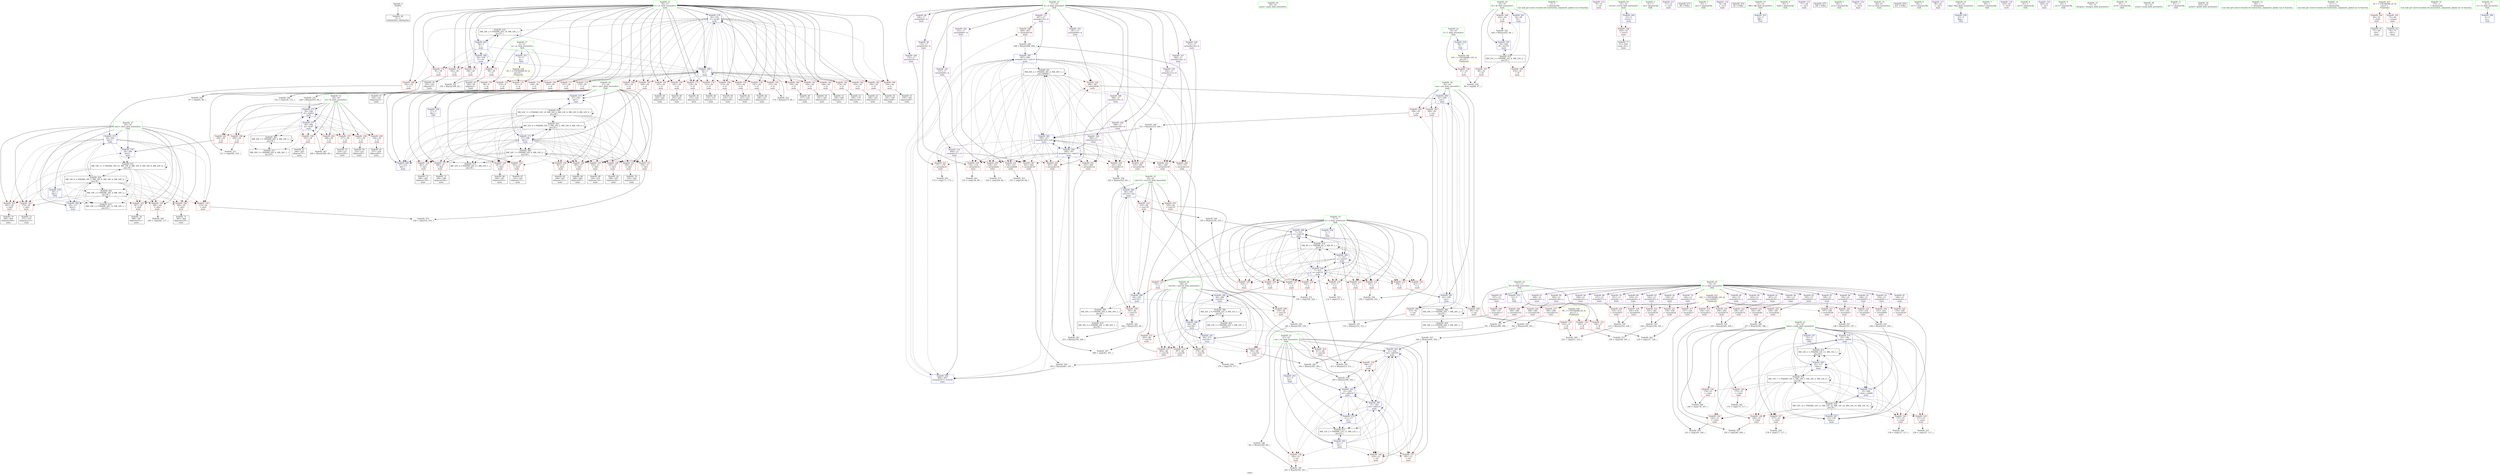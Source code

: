 digraph "SVFG" {
	label="SVFG";

	Node0x55ab885a6b60 [shape=record,color=grey,label="{NodeID: 0\nNullPtr}"];
	Node0x55ab885a6b60 -> Node0x55ab885a5fb0[style=solid];
	Node0x55ab885e6d40 [shape=record,color=grey,label="{NodeID: 360\n122 = cmp(120, 121, )\n}"];
	Node0x55ab885e1010 [shape=record,color=blue,label="{NodeID: 277\n58\<--269\nl2\<--inc87\nmain\n}"];
	Node0x55ab885e1010 -> Node0x55ab885d4e40[style=dashed];
	Node0x55ab885e1010 -> Node0x55ab885d4f10[style=dashed];
	Node0x55ab885e1010 -> Node0x55ab885d4fe0[style=dashed];
	Node0x55ab885e1010 -> Node0x55ab885d50b0[style=dashed];
	Node0x55ab885e1010 -> Node0x55ab885d5180[style=dashed];
	Node0x55ab885e1010 -> Node0x55ab885d5250[style=dashed];
	Node0x55ab885e1010 -> Node0x55ab885d5320[style=dashed];
	Node0x55ab885e1010 -> Node0x55ab885e0cd0[style=dashed];
	Node0x55ab885e1010 -> Node0x55ab885e1010[style=dashed];
	Node0x55ab885e1010 -> Node0x55ab885f9c80[style=dashed];
	Node0x55ab885e1010 -> Node0x55ab88606a90[style=dashed];
	Node0x55ab885d4ca0 [shape=record,color=red,label="{NodeID: 194\n262\<--56\n\<--l1\nmain\n}"];
	Node0x55ab885d4ca0 -> Node0x55ab885e0e70[style=solid];
	Node0x55ab885d2160 [shape=record,color=purple,label="{NodeID: 111\n407\<--17\narrayidx150\<--b\nmain\n}"];
	Node0x55ab885d2160 -> Node0x55ab885df6d0[style=solid];
	Node0x55ab885d2160 -> Node0x55ab885e1eb0[style=solid];
	Node0x55ab8859f6e0 [shape=record,color=green,label="{NodeID: 28\n49\<--50\nmain\<--main_field_insensitive\n}"];
	Node0x55ab885d6360 [shape=record,color=red,label="{NodeID: 222\n163\<--162\n\<--arrayidx30\nmain\n}"];
	Node0x55ab885d6360 -> Node0x55ab885e35c0[style=solid];
	Node0x55ab885d7e10 [shape=record,color=red,label="{NodeID: 139\n394\<--21\n\<--ret\nmain\n}"];
	Node0x55ab885d7e10 -> Node0x55ab885e3ec0[style=solid];
	Node0x55ab885d2a80 [shape=record,color=black,label="{NodeID: 56\n214\<--213\nidxprom56\<--\nmain\n}"];
	Node0x55ab88606590 [shape=record,color=black,label="{NodeID: 416\nMR_24V_2 = PHI(MR_24V_10, MR_24V_1, )\npts\{57 \}\n}"];
	Node0x55ab88606590 -> Node0x55ab885e04b0[style=dashed];
	Node0x55ab885e44c0 [shape=record,color=grey,label="{NodeID: 333\n304 = Binary(303, 302, )\n}"];
	Node0x55ab885e44c0 -> Node0x55ab885e1420[style=solid];
	Node0x55ab885df870 [shape=record,color=blue,label="{NodeID: 250\n7\<--5\nn\<--\nGlob }"];
	Node0x55ab885df870 -> Node0x55ab88604790[style=dashed];
	Node0x55ab885d94d0 [shape=record,color=red,label="{NodeID: 167\n86\<--54\n\<--l0\nmain\n}"];
	Node0x55ab885d94d0 -> Node0x55ab885e6a40[style=solid];
	Node0x55ab885d4140 [shape=record,color=purple,label="{NodeID: 84\n181\<--15\narrayidx40\<--a\nmain\n}"];
	Node0x55ab885d4140 -> Node0x55ab885d6500[style=solid];
	Node0x55ab885a04d0 [shape=record,color=green,label="{NodeID: 1\n5\<--1\n\<--dummyObj\nCan only get source location for instruction, argument, global var or function.}"];
	Node0x55ab885e6ec0 [shape=record,color=grey,label="{NodeID: 361\n135 = cmp(134, 84, )\n}"];
	Node0x55ab885e10e0 [shape=record,color=blue,label="{NodeID: 278\n56\<--274\nl1\<--inc90\nmain\n}"];
	Node0x55ab885e10e0 -> Node0x55ab885d9a80[style=dashed];
	Node0x55ab885e10e0 -> Node0x55ab885d9b50[style=dashed];
	Node0x55ab885e10e0 -> Node0x55ab885d9c20[style=dashed];
	Node0x55ab885e10e0 -> Node0x55ab885d9cf0[style=dashed];
	Node0x55ab885e10e0 -> Node0x55ab885d9dc0[style=dashed];
	Node0x55ab885e10e0 -> Node0x55ab885d9e90[style=dashed];
	Node0x55ab885e10e0 -> Node0x55ab885d9f60[style=dashed];
	Node0x55ab885e10e0 -> Node0x55ab885da030[style=dashed];
	Node0x55ab885e10e0 -> Node0x55ab885da100[style=dashed];
	Node0x55ab885e10e0 -> Node0x55ab885da1d0[style=dashed];
	Node0x55ab885e10e0 -> Node0x55ab885da2a0[style=dashed];
	Node0x55ab885e10e0 -> Node0x55ab885da370[style=dashed];
	Node0x55ab885e10e0 -> Node0x55ab885da440[style=dashed];
	Node0x55ab885e10e0 -> Node0x55ab885da510[style=dashed];
	Node0x55ab885e10e0 -> Node0x55ab885da5e0[style=dashed];
	Node0x55ab885e10e0 -> Node0x55ab885da6b0[style=dashed];
	Node0x55ab885e10e0 -> Node0x55ab885da780[style=dashed];
	Node0x55ab885e10e0 -> Node0x55ab885da850[style=dashed];
	Node0x55ab885e10e0 -> Node0x55ab885d4b00[style=dashed];
	Node0x55ab885e10e0 -> Node0x55ab885d4bd0[style=dashed];
	Node0x55ab885e10e0 -> Node0x55ab885d4ca0[style=dashed];
	Node0x55ab885e10e0 -> Node0x55ab885d4d70[style=dashed];
	Node0x55ab885e10e0 -> Node0x55ab885e0720[style=dashed];
	Node0x55ab885e10e0 -> Node0x55ab885e10e0[style=dashed];
	Node0x55ab885e10e0 -> Node0x55ab88606590[style=dashed];
	Node0x55ab885d4d70 [shape=record,color=red,label="{NodeID: 195\n273\<--56\n\<--l1\nmain\n}"];
	Node0x55ab885d4d70 -> Node0x55ab885e32c0[style=solid];
	Node0x55ab885d2230 [shape=record,color=purple,label="{NodeID: 112\n70\<--31\n\<--.str\nmain\n}"];
	Node0x55ab8859f7e0 [shape=record,color=green,label="{NodeID: 29\n52\<--53\nretval\<--retval_field_insensitive\nmain\n}"];
	Node0x55ab8859f7e0 -> Node0x55ab885d9400[style=solid];
	Node0x55ab8859f7e0 -> Node0x55ab885e0240[style=solid];
	Node0x55ab885d6430 [shape=record,color=red,label="{NodeID: 223\n171\<--170\n\<--arrayidx34\nmain\n}"];
	Node0x55ab885d6430 -> Node0x55ab885e74c0[style=solid];
	Node0x55ab885d7ee0 [shape=record,color=red,label="{NodeID: 140\n419\<--21\n\<--ret\nmain\n}"];
	Node0x55ab885d2b50 [shape=record,color=black,label="{NodeID: 57\n218\<--217\nidxprom58\<--\nmain\n}"];
	Node0x55ab88606a90 [shape=record,color=black,label="{NodeID: 417\nMR_26V_2 = PHI(MR_26V_8, MR_26V_1, )\npts\{59 \}\n}"];
	Node0x55ab88606a90 -> Node0x55ab885f9c80[style=dashed];
	Node0x55ab885e4640 [shape=record,color=grey,label="{NodeID: 334\n302 = Binary(300, 301, )\n}"];
	Node0x55ab885e4640 -> Node0x55ab885e44c0[style=solid];
	Node0x55ab885df940 [shape=record,color=blue,label="{NodeID: 251\n9\<--5\nm\<--\nGlob }"];
	Node0x55ab885df940 -> Node0x55ab8860e2a0[style=dashed];
	Node0x55ab885d95a0 [shape=record,color=red,label="{NodeID: 168\n418\<--54\n\<--l0\nmain\n}"];
	Node0x55ab885d4210 [shape=record,color=purple,label="{NodeID: 85\n185\<--15\narrayidx42\<--a\nmain\n}"];
	Node0x55ab885d4210 -> Node0x55ab885d65d0[style=solid];
	Node0x55ab8859f240 [shape=record,color=green,label="{NodeID: 2\n31\<--1\n.str\<--dummyObj\nGlob }"];
	Node0x55ab885e7040 [shape=record,color=grey,label="{NodeID: 362\n176 = cmp(175, 117, )\n}"];
	Node0x55ab885e11b0 [shape=record,color=blue,label="{NodeID: 279\n21\<--117\nret\<--\nmain\n}"];
	Node0x55ab885e11b0 -> Node0x55ab885d7ee0[style=dashed];
	Node0x55ab885e11b0 -> Node0x55ab88604c90[style=dashed];
	Node0x55ab885d4e40 [shape=record,color=red,label="{NodeID: 196\n209\<--58\n\<--l2\nmain\n}"];
	Node0x55ab885d4e40 -> Node0x55ab885e7dc0[style=solid];
	Node0x55ab885d2300 [shape=record,color=purple,label="{NodeID: 113\n71\<--33\n\<--.str.1\nmain\n}"];
	Node0x55ab8859f8b0 [shape=record,color=green,label="{NodeID: 30\n54\<--55\nl0\<--l0_field_insensitive\nmain\n}"];
	Node0x55ab8859f8b0 -> Node0x55ab885d94d0[style=solid];
	Node0x55ab8859f8b0 -> Node0x55ab885d95a0[style=solid];
	Node0x55ab8859f8b0 -> Node0x55ab885d9670[style=solid];
	Node0x55ab8859f8b0 -> Node0x55ab885e0310[style=solid];
	Node0x55ab8859f8b0 -> Node0x55ab885e2050[style=solid];
	Node0x55ab886271b0 [shape=record,color=black,label="{NodeID: 473\n80 = PHI()\n}"];
	Node0x55ab885d6500 [shape=record,color=red,label="{NodeID: 224\n182\<--181\n\<--arrayidx40\nmain\n}"];
	Node0x55ab885d6500 -> Node0x55ab885e3d40[style=solid];
	Node0x55ab885d7fb0 [shape=record,color=red,label="{NodeID: 141\n137\<--25\n\<--value\nmain\n}"];
	Node0x55ab885d7fb0 -> Node0x55ab885e7340[style=solid];
	Node0x55ab885d2c20 [shape=record,color=black,label="{NodeID: 58\n226\<--225\nidxprom63\<--\nmain\n}"];
	Node0x55ab88606f90 [shape=record,color=black,label="{NodeID: 418\nMR_28V_2 = PHI(MR_28V_3, MR_28V_1, )\npts\{63 \}\n}"];
	Node0x55ab88606f90 -> Node0x55ab885db540[style=dashed];
	Node0x55ab885e47c0 [shape=record,color=grey,label="{NodeID: 335\n206 = Binary(205, 84, )\n}"];
	Node0x55ab885e47c0 -> Node0x55ab885e0cd0[style=solid];
	Node0x55ab885dfa40 [shape=record,color=blue,label="{NodeID: 252\n11\<--5\nB\<--\nGlob }"];
	Node0x55ab885dfa40 -> Node0x55ab8860e380[style=dashed];
	Node0x55ab885d9670 [shape=record,color=red,label="{NodeID: 169\n425\<--54\n\<--l0\nmain\n}"];
	Node0x55ab885d9670 -> Node0x55ab885e3740[style=solid];
	Node0x55ab885d42e0 [shape=record,color=purple,label="{NodeID: 86\n192\<--15\narrayidx47\<--a\nmain\n}"];
	Node0x55ab885d42e0 -> Node0x55ab885d66a0[style=solid];
	Node0x55ab8859f2f0 [shape=record,color=green,label="{NodeID: 3\n33\<--1\n.str.1\<--dummyObj\nGlob }"];
	Node0x55ab885e71c0 [shape=record,color=grey,label="{NodeID: 363\n129 = cmp(127, 128, )\n}"];
	Node0x55ab885e1280 [shape=record,color=blue,label="{NodeID: 280\n62\<--288\ncan\<--\nmain\n}"];
	Node0x55ab885e1280 -> Node0x55ab885d53f0[style=dashed];
	Node0x55ab885e1280 -> Node0x55ab885d54c0[style=dashed];
	Node0x55ab885e1280 -> Node0x55ab885d5590[style=dashed];
	Node0x55ab885e1280 -> Node0x55ab885d5660[style=dashed];
	Node0x55ab885e1280 -> Node0x55ab885e1350[style=dashed];
	Node0x55ab885e1280 -> Node0x55ab885db540[style=dashed];
	Node0x55ab885d4f10 [shape=record,color=red,label="{NodeID: 197\n217\<--58\n\<--l2\nmain\n}"];
	Node0x55ab885d4f10 -> Node0x55ab885d2b50[style=solid];
	Node0x55ab885d23d0 [shape=record,color=purple,label="{NodeID: 114\n76\<--36\n\<--.str.2\nmain\n}"];
	Node0x55ab8859f980 [shape=record,color=green,label="{NodeID: 31\n56\<--57\nl1\<--l1_field_insensitive\nmain\n}"];
	Node0x55ab8859f980 -> Node0x55ab885d9740[style=solid];
	Node0x55ab8859f980 -> Node0x55ab885d9810[style=solid];
	Node0x55ab8859f980 -> Node0x55ab885d98e0[style=solid];
	Node0x55ab8859f980 -> Node0x55ab885d99b0[style=solid];
	Node0x55ab8859f980 -> Node0x55ab885d9a80[style=solid];
	Node0x55ab8859f980 -> Node0x55ab885d9b50[style=solid];
	Node0x55ab8859f980 -> Node0x55ab885d9c20[style=solid];
	Node0x55ab8859f980 -> Node0x55ab885d9cf0[style=solid];
	Node0x55ab8859f980 -> Node0x55ab885d9dc0[style=solid];
	Node0x55ab8859f980 -> Node0x55ab885d9e90[style=solid];
	Node0x55ab8859f980 -> Node0x55ab885d9f60[style=solid];
	Node0x55ab8859f980 -> Node0x55ab885da030[style=solid];
	Node0x55ab8859f980 -> Node0x55ab885da100[style=solid];
	Node0x55ab8859f980 -> Node0x55ab885da1d0[style=solid];
	Node0x55ab8859f980 -> Node0x55ab885da2a0[style=solid];
	Node0x55ab8859f980 -> Node0x55ab885da370[style=solid];
	Node0x55ab8859f980 -> Node0x55ab885da440[style=solid];
	Node0x55ab8859f980 -> Node0x55ab885da510[style=solid];
	Node0x55ab8859f980 -> Node0x55ab885da5e0[style=solid];
	Node0x55ab8859f980 -> Node0x55ab885da6b0[style=solid];
	Node0x55ab8859f980 -> Node0x55ab885da780[style=solid];
	Node0x55ab8859f980 -> Node0x55ab885da850[style=solid];
	Node0x55ab8859f980 -> Node0x55ab885d4b00[style=solid];
	Node0x55ab8859f980 -> Node0x55ab885d4bd0[style=solid];
	Node0x55ab8859f980 -> Node0x55ab885d4ca0[style=solid];
	Node0x55ab8859f980 -> Node0x55ab885d4d70[style=solid];
	Node0x55ab8859f980 -> Node0x55ab885e04b0[style=solid];
	Node0x55ab8859f980 -> Node0x55ab885e0580[style=solid];
	Node0x55ab8859f980 -> Node0x55ab885e0720[style=solid];
	Node0x55ab8859f980 -> Node0x55ab885e10e0[style=solid];
	Node0x55ab88626ba0 [shape=record,color=black,label="{NodeID: 474\n91 = PHI()\n}"];
	Node0x55ab885d65d0 [shape=record,color=red,label="{NodeID: 225\n186\<--185\n\<--arrayidx42\nmain\n}"];
	Node0x55ab885d65d0 -> Node0x55ab885e3d40[style=solid];
	Node0x55ab885d8080 [shape=record,color=red,label="{NodeID: 142\n140\<--25\n\<--value\nmain\n}"];
	Node0x55ab885d8080 -> Node0x55ab885e6bc0[style=solid];
	Node0x55ab885d2cf0 [shape=record,color=black,label="{NodeID: 59\n232\<--231\nidxprom67\<--\nmain\n}"];
	Node0x55ab88607490 [shape=record,color=black,label="{NodeID: 419\nMR_30V_2 = PHI(MR_30V_3, MR_30V_1, )\npts\{65 \}\n}"];
	Node0x55ab88607490 -> Node0x55ab885db630[style=dashed];
	Node0x55ab885e4940 [shape=record,color=grey,label="{NodeID: 336\n340 = Binary(338, 339, )\n}"];
	Node0x55ab885e4940 -> Node0x55ab885e5840[style=solid];
	Node0x55ab885dfb40 [shape=record,color=blue,label="{NodeID: 253\n13\<--5\nBB\<--\nGlob }"];
	Node0x55ab885d9740 [shape=record,color=red,label="{NodeID: 170\n95\<--56\n\<--l1\nmain\n}"];
	Node0x55ab885d9740 -> Node0x55ab885e6440[style=solid];
	Node0x55ab885d43b0 [shape=record,color=purple,label="{NodeID: 87\n196\<--15\narrayidx49\<--a\nmain\n}"];
	Node0x55ab885d43b0 -> Node0x55ab885d6770[style=solid];
	Node0x55ab885a4c20 [shape=record,color=green,label="{NodeID: 4\n35\<--1\nstdin\<--dummyObj\nGlob }"];
	Node0x55ab885e7340 [shape=record,color=grey,label="{NodeID: 364\n138 = cmp(137, 117, )\n}"];
	Node0x55ab885e1350 [shape=record,color=blue,label="{NodeID: 281\n62\<--294\ncan\<--\nmain\n}"];
	Node0x55ab885e1350 -> Node0x55ab885d54c0[style=dashed];
	Node0x55ab885e1350 -> Node0x55ab885d5590[style=dashed];
	Node0x55ab885e1350 -> Node0x55ab885d5660[style=dashed];
	Node0x55ab885e1350 -> Node0x55ab885db540[style=dashed];
	Node0x55ab885d4fe0 [shape=record,color=red,label="{NodeID: 198\n231\<--58\n\<--l2\nmain\n}"];
	Node0x55ab885d4fe0 -> Node0x55ab885d2cf0[style=solid];
	Node0x55ab885d24a0 [shape=record,color=purple,label="{NodeID: 115\n77\<--38\n\<--.str.3\nmain\n}"];
	Node0x55ab885a58e0 [shape=record,color=green,label="{NodeID: 32\n58\<--59\nl2\<--l2_field_insensitive\nmain\n}"];
	Node0x55ab885a58e0 -> Node0x55ab885d4e40[style=solid];
	Node0x55ab885a58e0 -> Node0x55ab885d4f10[style=solid];
	Node0x55ab885a58e0 -> Node0x55ab885d4fe0[style=solid];
	Node0x55ab885a58e0 -> Node0x55ab885d50b0[style=solid];
	Node0x55ab885a58e0 -> Node0x55ab885d5180[style=solid];
	Node0x55ab885a58e0 -> Node0x55ab885d5250[style=solid];
	Node0x55ab885a58e0 -> Node0x55ab885d5320[style=solid];
	Node0x55ab885a58e0 -> Node0x55ab885e0cd0[style=solid];
	Node0x55ab885a58e0 -> Node0x55ab885e1010[style=solid];
	Node0x55ab88626ca0 [shape=record,color=black,label="{NodeID: 475\n106 = PHI()\n}"];
	Node0x55ab885d66a0 [shape=record,color=red,label="{NodeID: 226\n193\<--192\n\<--arrayidx47\nmain\n}"];
	Node0x55ab885d66a0 -> Node0x55ab885e4ac0[style=solid];
	Node0x55ab885d8150 [shape=record,color=red,label="{NodeID: 143\n175\<--25\n\<--value\nmain\n}"];
	Node0x55ab885d8150 -> Node0x55ab885e7040[style=solid];
	Node0x55ab885d2dc0 [shape=record,color=black,label="{NodeID: 60\n242\<--241\nidxprom73\<--\nmain\n}"];
	Node0x55ab88607990 [shape=record,color=black,label="{NodeID: 420\nMR_32V_2 = PHI(MR_32V_3, MR_32V_1, )\npts\{67 \}\n}"];
	Node0x55ab88607990 -> Node0x55ab885dbb30[style=dashed];
	Node0x55ab885e4ac0 [shape=record,color=grey,label="{NodeID: 337\n198 = Binary(193, 197, )\n}"];
	Node0x55ab885e4ac0 -> Node0x55ab885e0a60[style=solid];
	Node0x55ab885dfc40 [shape=record,color=blue,label="{NodeID: 254\n19\<--5\nT\<--\nGlob }"];
	Node0x55ab885dfc40 -> Node0x55ab8860e460[style=dashed];
	Node0x55ab885d9810 [shape=record,color=red,label="{NodeID: 171\n99\<--56\n\<--l1\nmain\n}"];
	Node0x55ab885d9810 -> Node0x55ab885a6250[style=solid];
	Node0x55ab885d4480 [shape=record,color=purple,label="{NodeID: 88\n215\<--15\narrayidx57\<--a\nmain\n}"];
	Node0x55ab885d4480 -> Node0x55ab885d6840[style=solid];
	Node0x55ab885d1230 [shape=record,color=green,label="{NodeID: 5\n36\<--1\n.str.2\<--dummyObj\nGlob }"];
	Node0x55ab885e74c0 [shape=record,color=grey,label="{NodeID: 365\n172 = cmp(171, 173, )\n}"];
	Node0x55ab885e1420 [shape=record,color=blue,label="{NodeID: 282\n21\<--304\nret\<--add104\nmain\n}"];
	Node0x55ab885e1420 -> Node0x55ab885d7c70[style=dashed];
	Node0x55ab885e1420 -> Node0x55ab885d7d40[style=dashed];
	Node0x55ab885e1420 -> Node0x55ab885d7e10[style=dashed];
	Node0x55ab885e1420 -> Node0x55ab885d7ee0[style=dashed];
	Node0x55ab885e1420 -> Node0x55ab885e11b0[style=dashed];
	Node0x55ab885e1420 -> Node0x55ab885e1420[style=dashed];
	Node0x55ab885e1420 -> Node0x55ab885e1830[style=dashed];
	Node0x55ab885e1420 -> Node0x55ab885e1d10[style=dashed];
	Node0x55ab885e1420 -> Node0x55ab88604c90[style=dashed];
	Node0x55ab885d50b0 [shape=record,color=red,label="{NodeID: 199\n245\<--58\n\<--l2\nmain\n}"];
	Node0x55ab885d50b0 -> Node0x55ab885d2e90[style=solid];
	Node0x55ab885d6b60 [shape=record,color=purple,label="{NodeID: 116\n79\<--41\n\<--.str.4\nmain\n}"];
	Node0x55ab885a5970 [shape=record,color=green,label="{NodeID: 33\n60\<--61\nl3\<--l3_field_insensitive\nmain\n}"];
	Node0x55ab886273f0 [shape=record,color=black,label="{NodeID: 476\n421 = PHI()\n}"];
	Node0x55ab885d6770 [shape=record,color=red,label="{NodeID: 227\n197\<--196\n\<--arrayidx49\nmain\n}"];
	Node0x55ab885d6770 -> Node0x55ab885e4ac0[style=solid];
	Node0x55ab885d8220 [shape=record,color=red,label="{NodeID: 144\n178\<--25\n\<--value\nmain\n}"];
	Node0x55ab885d8220 -> Node0x55ab885e7940[style=solid];
	Node0x55ab885d2e90 [shape=record,color=black,label="{NodeID: 61\n246\<--245\nidxprom75\<--\nmain\n}"];
	Node0x55ab88607e90 [shape=record,color=black,label="{NodeID: 421\nMR_36V_2 = PHI(MR_36V_3, MR_36V_1, )\npts\{180000 \}\n}"];
	Node0x55ab88607e90 -> Node0x55ab885d6020[style=dashed];
	Node0x55ab88607e90 -> Node0x55ab885d6430[style=dashed];
	Node0x55ab88607e90 -> Node0x55ab885d69e0[style=dashed];
	Node0x55ab88607e90 -> Node0x55ab885de940[style=dashed];
	Node0x55ab88607e90 -> Node0x55ab885ded10[style=dashed];
	Node0x55ab88607e90 -> Node0x55ab885deeb0[style=dashed];
	Node0x55ab88607e90 -> Node0x55ab885def80[style=dashed];
	Node0x55ab88607e90 -> Node0x55ab885df120[style=dashed];
	Node0x55ab88607e90 -> Node0x55ab885df1f0[style=dashed];
	Node0x55ab88607e90 -> Node0x55ab885df2c0[style=dashed];
	Node0x55ab88607e90 -> Node0x55ab885df390[style=dashed];
	Node0x55ab88607e90 -> Node0x55ab885df600[style=dashed];
	Node0x55ab88607e90 -> Node0x55ab885e14f0[style=dashed];
	Node0x55ab88607e90 -> Node0x55ab885e1900[style=dashed];
	Node0x55ab88607e90 -> Node0x55ab885e1de0[style=dashed];
	Node0x55ab88607e90 -> Node0x55ab88607e90[style=dashed];
	Node0x55ab885e4c40 [shape=record,color=grey,label="{NodeID: 338\n402 = Binary(401, 397, )\n}"];
	Node0x55ab885e4c40 -> Node0x55ab885e1de0[style=solid];
	Node0x55ab885dfd40 [shape=record,color=blue,label="{NodeID: 255\n21\<--5\nret\<--\nGlob }"];
	Node0x55ab885dfd40 -> Node0x55ab88604c90[style=dashed];
	Node0x55ab885d98e0 [shape=record,color=red,label="{NodeID: 172\n102\<--56\n\<--l1\nmain\n}"];
	Node0x55ab885d98e0 -> Node0x55ab885a6320[style=solid];
	Node0x55ab885d4550 [shape=record,color=purple,label="{NodeID: 89\n219\<--15\narrayidx59\<--a\nmain\n}"];
	Node0x55ab885d4550 -> Node0x55ab885d6910[style=solid];
	Node0x55ab885a53a0 [shape=record,color=green,label="{NodeID: 6\n38\<--1\n.str.3\<--dummyObj\nGlob }"];
	Node0x55ab885e7640 [shape=record,color=grey,label="{NodeID: 366\n378 = cmp(376, 377, )\n}"];
	Node0x55ab885e14f0 [shape=record,color=blue,label="{NodeID: 283\n309\<--311\narrayidx106\<--sub\nmain\n}"];
	Node0x55ab885e14f0 -> Node0x55ab885d6020[style=dashed];
	Node0x55ab885e14f0 -> Node0x55ab885d6430[style=dashed];
	Node0x55ab885e14f0 -> Node0x55ab885d69e0[style=dashed];
	Node0x55ab885e14f0 -> Node0x55ab885de940[style=dashed];
	Node0x55ab885e14f0 -> Node0x55ab885ded10[style=dashed];
	Node0x55ab885e14f0 -> Node0x55ab885deeb0[style=dashed];
	Node0x55ab885e14f0 -> Node0x55ab885def80[style=dashed];
	Node0x55ab885e14f0 -> Node0x55ab885df120[style=dashed];
	Node0x55ab885e14f0 -> Node0x55ab885df1f0[style=dashed];
	Node0x55ab885e14f0 -> Node0x55ab885df2c0[style=dashed];
	Node0x55ab885e14f0 -> Node0x55ab885df390[style=dashed];
	Node0x55ab885e14f0 -> Node0x55ab885df600[style=dashed];
	Node0x55ab885e14f0 -> Node0x55ab885e14f0[style=dashed];
	Node0x55ab885e14f0 -> Node0x55ab885e1900[style=dashed];
	Node0x55ab885e14f0 -> Node0x55ab885e1de0[style=dashed];
	Node0x55ab885e14f0 -> Node0x55ab88607e90[style=dashed];
	Node0x55ab885d5180 [shape=record,color=red,label="{NodeID: 200\n256\<--58\n\<--l2\nmain\n}"];
	Node0x55ab885d5180 -> Node0x55ab885d3030[style=solid];
	Node0x55ab885d6c30 [shape=record,color=purple,label="{NodeID: 117\n90\<--43\n\<--.str.5\nmain\n}"];
	Node0x55ab885a5a40 [shape=record,color=green,label="{NodeID: 34\n62\<--63\ncan\<--can_field_insensitive\nmain\n}"];
	Node0x55ab885a5a40 -> Node0x55ab885d53f0[style=solid];
	Node0x55ab885a5a40 -> Node0x55ab885d54c0[style=solid];
	Node0x55ab885a5a40 -> Node0x55ab885d5590[style=solid];
	Node0x55ab885a5a40 -> Node0x55ab885d5660[style=solid];
	Node0x55ab885a5a40 -> Node0x55ab885e1280[style=solid];
	Node0x55ab885a5a40 -> Node0x55ab885e1350[style=solid];
	Node0x55ab885d6840 [shape=record,color=red,label="{NodeID: 228\n216\<--215\n\<--arrayidx57\nmain\n}"];
	Node0x55ab885d6840 -> Node0x55ab885e4040[style=solid];
	Node0x55ab885d82f0 [shape=record,color=red,label="{NodeID: 145\n237\<--25\n\<--value\nmain\n}"];
	Node0x55ab885d82f0 -> Node0x55ab885e65c0[style=solid];
	Node0x55ab885d2f60 [shape=record,color=black,label="{NodeID: 62\n253\<--252\nidxprom80\<--\nmain\n}"];
	Node0x55ab885e4dc0 [shape=record,color=grey,label="{NodeID: 339\n326 = Binary(325, 84, )\n}"];
	Node0x55ab885e4dc0 -> Node0x55ab885e1690[style=solid];
	Node0x55ab885dfe40 [shape=record,color=blue,label="{NodeID: 256\n23\<--5\nflag\<--\nGlob }"];
	Node0x55ab885d99b0 [shape=record,color=red,label="{NodeID: 173\n108\<--56\n\<--l1\nmain\n}"];
	Node0x55ab885d99b0 -> Node0x55ab885e3440[style=solid];
	Node0x55ab885d4620 [shape=record,color=purple,label="{NodeID: 90\n243\<--15\narrayidx74\<--a\nmain\n}"];
	Node0x55ab885d4620 -> Node0x55ab885de9d0[style=solid];
	Node0x55ab885a5430 [shape=record,color=green,label="{NodeID: 7\n40\<--1\nstdout\<--dummyObj\nGlob }"];
	Node0x55ab885e77c0 [shape=record,color=grey,label="{NodeID: 367\n368 = cmp(363, 367, )\n}"];
	Node0x55ab885e15c0 [shape=record,color=blue,label="{NodeID: 284\n7\<--315\nn\<--sub107\nmain\n}"];
	Node0x55ab885e15c0 -> Node0x55ab885d6ea0[style=dashed];
	Node0x55ab885e15c0 -> Node0x55ab885d6f70[style=dashed];
	Node0x55ab885e15c0 -> Node0x55ab885d7040[style=dashed];
	Node0x55ab885e15c0 -> Node0x55ab885d7110[style=dashed];
	Node0x55ab885e15c0 -> Node0x55ab885d71e0[style=dashed];
	Node0x55ab885e15c0 -> Node0x55ab885d72b0[style=dashed];
	Node0x55ab885e15c0 -> Node0x55ab885d7380[style=dashed];
	Node0x55ab885e15c0 -> Node0x55ab885d7450[style=dashed];
	Node0x55ab885e15c0 -> Node0x55ab885d7520[style=dashed];
	Node0x55ab885e15c0 -> Node0x55ab885d75f0[style=dashed];
	Node0x55ab885e15c0 -> Node0x55ab885e15c0[style=dashed];
	Node0x55ab885e15c0 -> Node0x55ab885e19d0[style=dashed];
	Node0x55ab885e15c0 -> Node0x55ab885e1f80[style=dashed];
	Node0x55ab885e15c0 -> Node0x55ab88604790[style=dashed];
	Node0x55ab885d5250 [shape=record,color=red,label="{NodeID: 201\n264\<--58\n\<--l2\nmain\n}"];
	Node0x55ab885d5250 -> Node0x55ab885e0f40[style=solid];
	Node0x55ab885d6d00 [shape=record,color=purple,label="{NodeID: 118\n105\<--45\n\<--.str.6\nmain\n}"];
	Node0x55ab885a5b10 [shape=record,color=green,label="{NodeID: 35\n64\<--65\ncan110\<--can110_field_insensitive\nmain\n}"];
	Node0x55ab885a5b10 -> Node0x55ab885d5730[style=solid];
	Node0x55ab885a5b10 -> Node0x55ab885d5800[style=solid];
	Node0x55ab885a5b10 -> Node0x55ab885d58d0[style=solid];
	Node0x55ab885a5b10 -> Node0x55ab885d59a0[style=solid];
	Node0x55ab885a5b10 -> Node0x55ab885e1690[style=solid];
	Node0x55ab885a5b10 -> Node0x55ab885e1760[style=solid];
	Node0x55ab885d6910 [shape=record,color=red,label="{NodeID: 229\n220\<--219\n\<--arrayidx59\nmain\n}"];
	Node0x55ab885d6910 -> Node0x55ab885e4040[style=solid];
	Node0x55ab885d83c0 [shape=record,color=red,label="{NodeID: 146\n240\<--25\n\<--value\nmain\n}"];
	Node0x55ab885d83c0 -> Node0x55ab885e68c0[style=solid];
	Node0x55ab885d3030 [shape=record,color=black,label="{NodeID: 63\n257\<--256\nidxprom82\<--\nmain\n}"];
	Node0x55ab885e4f40 [shape=record,color=grey,label="{NodeID: 340\n355 = Binary(354, 353, )\n}"];
	Node0x55ab885e4f40 -> Node0x55ab885e19d0[style=solid];
	Node0x55ab885dff40 [shape=record,color=blue,label="{NodeID: 257\n25\<--5\nvalue\<--\nGlob }"];
	Node0x55ab885dff40 -> Node0x55ab88605190[style=dashed];
	Node0x55ab885d9a80 [shape=record,color=red,label="{NodeID: 174\n120\<--56\n\<--l1\nmain\n}"];
	Node0x55ab885d9a80 -> Node0x55ab885e6d40[style=solid];
	Node0x55ab885d46f0 [shape=record,color=purple,label="{NodeID: 91\n247\<--15\narrayidx76\<--a\nmain\n}"];
	Node0x55ab885d46f0 -> Node0x55ab885deaa0[style=solid];
	Node0x55ab885a45d0 [shape=record,color=green,label="{NodeID: 8\n41\<--1\n.str.4\<--dummyObj\nGlob }"];
	Node0x55ab885e7940 [shape=record,color=grey,label="{NodeID: 368\n188 = cmp(178, 187, )\n}"];
	Node0x55ab885e1690 [shape=record,color=blue,label="{NodeID: 285\n64\<--326\ncan110\<--shr\nmain\n}"];
	Node0x55ab885e1690 -> Node0x55ab885d5730[style=dashed];
	Node0x55ab885e1690 -> Node0x55ab885d5800[style=dashed];
	Node0x55ab885e1690 -> Node0x55ab885d58d0[style=dashed];
	Node0x55ab885e1690 -> Node0x55ab885d59a0[style=dashed];
	Node0x55ab885e1690 -> Node0x55ab885e1760[style=dashed];
	Node0x55ab885e1690 -> Node0x55ab885db630[style=dashed];
	Node0x55ab885d5320 [shape=record,color=red,label="{NodeID: 202\n268\<--58\n\<--l2\nmain\n}"];
	Node0x55ab885d5320 -> Node0x55ab885e59c0[style=solid];
	Node0x55ab885d6dd0 [shape=record,color=purple,label="{NodeID: 119\n420\<--47\n\<--.str.7\nmain\n}"];
	Node0x55ab885a5be0 [shape=record,color=green,label="{NodeID: 36\n66\<--67\ncan126\<--can126_field_insensitive\nmain\n}"];
	Node0x55ab885a5be0 -> Node0x55ab885d5a70[style=solid];
	Node0x55ab885a5be0 -> Node0x55ab885d5b40[style=solid];
	Node0x55ab885a5be0 -> Node0x55ab885d5c10[style=solid];
	Node0x55ab885a5be0 -> Node0x55ab885d5ce0[style=solid];
	Node0x55ab885a5be0 -> Node0x55ab885d5db0[style=solid];
	Node0x55ab885a5be0 -> Node0x55ab885d5e80[style=solid];
	Node0x55ab885a5be0 -> Node0x55ab885e1aa0[style=solid];
	Node0x55ab885a5be0 -> Node0x55ab885e1b70[style=solid];
	Node0x55ab885a5be0 -> Node0x55ab885e1c40[style=solid];
	Node0x55ab885d69e0 [shape=record,color=red,label="{NodeID: 230\n228\<--227\n\<--arrayidx64\nmain\n}"];
	Node0x55ab885d69e0 -> Node0x55ab885e80c0[style=solid];
	Node0x55ab885d8490 [shape=record,color=red,label="{NodeID: 147\n277\<--25\n\<--value\nmain\n}"];
	Node0x55ab885d8490 -> Node0x55ab885e5e40[style=solid];
	Node0x55ab885d3100 [shape=record,color=black,label="{NodeID: 64\n286\<--285\nidxprom97\<--\nmain\n}"];
	Node0x55ab885e50c0 [shape=record,color=grey,label="{NodeID: 341\n351 = Binary(350, 346, )\n}"];
	Node0x55ab885e50c0 -> Node0x55ab885e1900[style=solid];
	Node0x55ab885e0040 [shape=record,color=blue,label="{NodeID: 258\n27\<--5\nidx1\<--\nGlob }"];
	Node0x55ab885e0040 -> Node0x55ab88605690[style=dashed];
	Node0x55ab885d9b50 [shape=record,color=red,label="{NodeID: 175\n124\<--56\n\<--l1\nmain\n}"];
	Node0x55ab885d9b50 -> Node0x55ab885a63f0[style=solid];
	Node0x55ab885d47c0 [shape=record,color=purple,label="{NodeID: 92\n254\<--15\narrayidx81\<--a\nmain\n}"];
	Node0x55ab885d47c0 -> Node0x55ab885deb70[style=solid];
	Node0x55ab885a4660 [shape=record,color=green,label="{NodeID: 9\n43\<--1\n.str.5\<--dummyObj\nGlob }"];
	Node0x55ab885e7ac0 [shape=record,color=grey,label="{NodeID: 369\n223 = cmp(221, 222, )\n}"];
	Node0x55ab885e1760 [shape=record,color=blue,label="{NodeID: 286\n64\<--332\ncan110\<--\nmain\n}"];
	Node0x55ab885e1760 -> Node0x55ab885d5800[style=dashed];
	Node0x55ab885e1760 -> Node0x55ab885d58d0[style=dashed];
	Node0x55ab885e1760 -> Node0x55ab885d59a0[style=dashed];
	Node0x55ab885e1760 -> Node0x55ab885db630[style=dashed];
	Node0x55ab885d53f0 [shape=record,color=red,label="{NodeID: 203\n290\<--62\n\<--can\nmain\n}"];
	Node0x55ab885d53f0 -> Node0x55ab885e6740[style=solid];
	Node0x55ab885d6ea0 [shape=record,color=red,label="{NodeID: 120\n113\<--7\n\<--n\nmain\n}"];
	Node0x55ab885d6ea0 -> Node0x55ab885e62c0[style=solid];
	Node0x55ab885a5cb0 [shape=record,color=green,label="{NodeID: 37\n73\<--74\nfreopen\<--freopen_field_insensitive\n}"];
	Node0x55ab885de940 [shape=record,color=red,label="{NodeID: 231\n234\<--233\n\<--arrayidx68\nmain\n}"];
	Node0x55ab885de940 -> Node0x55ab885e6140[style=solid];
	Node0x55ab885d8560 [shape=record,color=red,label="{NodeID: 148\n285\<--27\n\<--idx1\nmain\n}"];
	Node0x55ab885d8560 -> Node0x55ab885d3100[style=solid];
	Node0x55ab885d31d0 [shape=record,color=black,label="{NodeID: 65\n298\<--297\nidxprom102\<--\nmain\n}"];
	Node0x55ab885e5240 [shape=record,color=grey,label="{NodeID: 342\n413 = Binary(412, 411, )\n}"];
	Node0x55ab885e5240 -> Node0x55ab885e1f80[style=solid];
	Node0x55ab885e0140 [shape=record,color=blue,label="{NodeID: 259\n29\<--5\nidx2\<--\nGlob }"];
	Node0x55ab885e0140 -> Node0x55ab88605b90[style=dashed];
	Node0x55ab885d9c20 [shape=record,color=red,label="{NodeID: 176\n131\<--56\n\<--l1\nmain\n}"];
	Node0x55ab885d9c20 -> Node0x55ab885a64c0[style=solid];
	Node0x55ab885d4890 [shape=record,color=purple,label="{NodeID: 93\n258\<--15\narrayidx83\<--a\nmain\n}"];
	Node0x55ab885d4890 -> Node0x55ab885dec40[style=solid];
	Node0x55ab885a4d20 [shape=record,color=green,label="{NodeID: 10\n45\<--1\n.str.6\<--dummyObj\nGlob }"];
	Node0x55ab8860eee0 [shape=record,color=yellow,style=double,label="{NodeID: 453\n34V_1 = ENCHI(MR_34V_0)\npts\{160000 \}\nFun[main]}"];
	Node0x55ab8860eee0 -> Node0x55ab885d5f50[style=dashed];
	Node0x55ab8860eee0 -> Node0x55ab885d60f0[style=dashed];
	Node0x55ab8860eee0 -> Node0x55ab885d61c0[style=dashed];
	Node0x55ab8860eee0 -> Node0x55ab885d6290[style=dashed];
	Node0x55ab8860eee0 -> Node0x55ab885d6360[style=dashed];
	Node0x55ab8860eee0 -> Node0x55ab885d6500[style=dashed];
	Node0x55ab8860eee0 -> Node0x55ab885d65d0[style=dashed];
	Node0x55ab8860eee0 -> Node0x55ab885d66a0[style=dashed];
	Node0x55ab8860eee0 -> Node0x55ab885d6770[style=dashed];
	Node0x55ab8860eee0 -> Node0x55ab885d6840[style=dashed];
	Node0x55ab8860eee0 -> Node0x55ab885d6910[style=dashed];
	Node0x55ab8860eee0 -> Node0x55ab885de9d0[style=dashed];
	Node0x55ab8860eee0 -> Node0x55ab885deaa0[style=dashed];
	Node0x55ab8860eee0 -> Node0x55ab885deb70[style=dashed];
	Node0x55ab8860eee0 -> Node0x55ab885dec40[style=dashed];
	Node0x55ab8860eee0 -> Node0x55ab885dede0[style=dashed];
	Node0x55ab8860eee0 -> Node0x55ab885df050[style=dashed];
	Node0x55ab8860eee0 -> Node0x55ab885df460[style=dashed];
	Node0x55ab8860eee0 -> Node0x55ab885df530[style=dashed];
	Node0x55ab885e7c40 [shape=record,color=grey,label="{NodeID: 370\n320 = cmp(318, 319, )\n}"];
	Node0x55ab885e1830 [shape=record,color=blue,label="{NodeID: 287\n21\<--343\nret\<--add119\nmain\n}"];
	Node0x55ab885e1830 -> Node0x55ab885d7c70[style=dashed];
	Node0x55ab885e1830 -> Node0x55ab885d7d40[style=dashed];
	Node0x55ab885e1830 -> Node0x55ab885d7e10[style=dashed];
	Node0x55ab885e1830 -> Node0x55ab885d7ee0[style=dashed];
	Node0x55ab885e1830 -> Node0x55ab885e11b0[style=dashed];
	Node0x55ab885e1830 -> Node0x55ab885e1420[style=dashed];
	Node0x55ab885e1830 -> Node0x55ab885e1830[style=dashed];
	Node0x55ab885e1830 -> Node0x55ab885e1d10[style=dashed];
	Node0x55ab885e1830 -> Node0x55ab88604c90[style=dashed];
	Node0x55ab885d54c0 [shape=record,color=red,label="{NodeID: 204\n301\<--62\n\<--can\nmain\n}"];
	Node0x55ab885d54c0 -> Node0x55ab885e4640[style=solid];
	Node0x55ab885d6f70 [shape=record,color=red,label="{NodeID: 121\n291\<--7\n\<--n\nmain\n}"];
	Node0x55ab885d6f70 -> Node0x55ab885e6740[style=solid];
	Node0x55ab885a5db0 [shape=record,color=green,label="{NodeID: 38\n81\<--82\nscanf\<--scanf_field_insensitive\n}"];
	Node0x55ab885de9d0 [shape=record,color=red,label="{NodeID: 232\n244\<--243\n\<--arrayidx74\nmain\n}"];
	Node0x55ab885de9d0 -> Node0x55ab885e38c0[style=solid];
	Node0x55ab885d8630 [shape=record,color=red,label="{NodeID: 149\n297\<--27\n\<--idx1\nmain\n}"];
	Node0x55ab885d8630 -> Node0x55ab885d31d0[style=solid];
	Node0x55ab885d32a0 [shape=record,color=black,label="{NodeID: 66\n308\<--307\nidxprom105\<--\nmain\n}"];
	Node0x55ab885e53c0 [shape=record,color=grey,label="{NodeID: 343\n346 = Binary(345, 84, )\n}"];
	Node0x55ab885e53c0 -> Node0x55ab885e50c0[style=solid];
	Node0x55ab885e0240 [shape=record,color=blue,label="{NodeID: 260\n52\<--5\nretval\<--\nmain\n}"];
	Node0x55ab885e0240 -> Node0x55ab885d9400[style=dashed];
	Node0x55ab885d9cf0 [shape=record,color=red,label="{NodeID: 177\n141\<--56\n\<--l1\nmain\n}"];
	Node0x55ab885d9cf0 -> Node0x55ab885a6590[style=solid];
	Node0x55ab885d4960 [shape=record,color=purple,label="{NodeID: 94\n299\<--15\narrayidx103\<--a\nmain\n}"];
	Node0x55ab885d4960 -> Node0x55ab885dede0[style=solid];
	Node0x55ab885a4db0 [shape=record,color=green,label="{NodeID: 11\n47\<--1\n.str.7\<--dummyObj\nGlob }"];
	Node0x55ab885e7dc0 [shape=record,color=grey,label="{NodeID: 371\n211 = cmp(209, 210, )\n}"];
	Node0x55ab885e1900 [shape=record,color=blue,label="{NodeID: 288\n349\<--351\narrayidx122\<--sub123\nmain\n}"];
	Node0x55ab885e1900 -> Node0x55ab885d6020[style=dashed];
	Node0x55ab885e1900 -> Node0x55ab885d6430[style=dashed];
	Node0x55ab885e1900 -> Node0x55ab885d69e0[style=dashed];
	Node0x55ab885e1900 -> Node0x55ab885de940[style=dashed];
	Node0x55ab885e1900 -> Node0x55ab885ded10[style=dashed];
	Node0x55ab885e1900 -> Node0x55ab885deeb0[style=dashed];
	Node0x55ab885e1900 -> Node0x55ab885def80[style=dashed];
	Node0x55ab885e1900 -> Node0x55ab885df120[style=dashed];
	Node0x55ab885e1900 -> Node0x55ab885df1f0[style=dashed];
	Node0x55ab885e1900 -> Node0x55ab885df2c0[style=dashed];
	Node0x55ab885e1900 -> Node0x55ab885df390[style=dashed];
	Node0x55ab885e1900 -> Node0x55ab885df600[style=dashed];
	Node0x55ab885e1900 -> Node0x55ab885e14f0[style=dashed];
	Node0x55ab885e1900 -> Node0x55ab885e1900[style=dashed];
	Node0x55ab885e1900 -> Node0x55ab885e1de0[style=dashed];
	Node0x55ab885e1900 -> Node0x55ab88607e90[style=dashed];
	Node0x55ab885d5590 [shape=record,color=red,label="{NodeID: 205\n306\<--62\n\<--can\nmain\n}"];
	Node0x55ab885d5590 -> Node0x55ab885e5b40[style=solid];
	Node0x55ab885d7040 [shape=record,color=red,label="{NodeID: 122\n294\<--7\n\<--n\nmain\n}"];
	Node0x55ab885d7040 -> Node0x55ab885e1350[style=solid];
	Node0x55ab885a5eb0 [shape=record,color=green,label="{NodeID: 39\n422\<--423\nprintf\<--printf_field_insensitive\n}"];
	Node0x55ab885deaa0 [shape=record,color=red,label="{NodeID: 233\n248\<--247\n\<--arrayidx76\nmain\n}"];
	Node0x55ab885deaa0 -> Node0x55ab885e38c0[style=solid];
	Node0x55ab885d8700 [shape=record,color=red,label="{NodeID: 150\n307\<--27\n\<--idx1\nmain\n}"];
	Node0x55ab885d8700 -> Node0x55ab885d32a0[style=solid];
	Node0x55ab885d3370 [shape=record,color=black,label="{NodeID: 67\n323\<--322\nidxprom111\<--\nmain\n}"];
	Node0x55ab885e5540 [shape=record,color=grey,label="{NodeID: 344\n409 = Binary(408, 404, )\n}"];
	Node0x55ab885e5540 -> Node0x55ab885e1eb0[style=solid];
	Node0x55ab885e0310 [shape=record,color=blue,label="{NodeID: 261\n54\<--84\nl0\<--\nmain\n}"];
	Node0x55ab885e0310 -> Node0x55ab88606090[style=dashed];
	Node0x55ab885d9dc0 [shape=record,color=red,label="{NodeID: 178\n147\<--56\n\<--l1\nmain\n}"];
	Node0x55ab885d9dc0 -> Node0x55ab885a6660[style=solid];
	Node0x55ab885d4a30 [shape=record,color=purple,label="{NodeID: 95\n337\<--15\narrayidx117\<--a\nmain\n}"];
	Node0x55ab885d4a30 -> Node0x55ab885df050[style=solid];
	Node0x55ab885a4e80 [shape=record,color=green,label="{NodeID: 12\n84\<--1\n\<--dummyObj\nCan only get source location for instruction, argument, global var or function.}"];
	Node0x55ab885e7f40 [shape=record,color=grey,label="{NodeID: 372\n330 = cmp(328, 329, )\n}"];
	Node0x55ab885e19d0 [shape=record,color=blue,label="{NodeID: 289\n7\<--355\nn\<--sub124\nmain\n}"];
	Node0x55ab885e19d0 -> Node0x55ab885d6ea0[style=dashed];
	Node0x55ab885e19d0 -> Node0x55ab885d6f70[style=dashed];
	Node0x55ab885e19d0 -> Node0x55ab885d7040[style=dashed];
	Node0x55ab885e19d0 -> Node0x55ab885d7110[style=dashed];
	Node0x55ab885e19d0 -> Node0x55ab885d71e0[style=dashed];
	Node0x55ab885e19d0 -> Node0x55ab885d72b0[style=dashed];
	Node0x55ab885e19d0 -> Node0x55ab885d7380[style=dashed];
	Node0x55ab885e19d0 -> Node0x55ab885d7450[style=dashed];
	Node0x55ab885e19d0 -> Node0x55ab885d7520[style=dashed];
	Node0x55ab885e19d0 -> Node0x55ab885d75f0[style=dashed];
	Node0x55ab885e19d0 -> Node0x55ab885e15c0[style=dashed];
	Node0x55ab885e19d0 -> Node0x55ab885e19d0[style=dashed];
	Node0x55ab885e19d0 -> Node0x55ab885e1f80[style=dashed];
	Node0x55ab885e19d0 -> Node0x55ab88604790[style=dashed];
	Node0x55ab885d5660 [shape=record,color=red,label="{NodeID: 206\n313\<--62\n\<--can\nmain\n}"];
	Node0x55ab885d5660 -> Node0x55ab885e41c0[style=solid];
	Node0x55ab885d7110 [shape=record,color=red,label="{NodeID: 123\n314\<--7\n\<--n\nmain\n}"];
	Node0x55ab885d7110 -> Node0x55ab885e41c0[style=solid];
	Node0x55ab885a5fb0 [shape=record,color=black,label="{NodeID: 40\n2\<--3\ndummyVal\<--dummyVal\n}"];
	Node0x55ab885deb70 [shape=record,color=red,label="{NodeID: 234\n255\<--254\n\<--arrayidx81\nmain\n}"];
	Node0x55ab885deb70 -> Node0x55ab885e4340[style=solid];
	Node0x55ab885d87d0 [shape=record,color=red,label="{NodeID: 151\n318\<--27\n\<--idx1\nmain\n}"];
	Node0x55ab885d87d0 -> Node0x55ab885e7c40[style=solid];
	Node0x55ab885d3440 [shape=record,color=black,label="{NodeID: 68\n336\<--335\nidxprom116\<--\nmain\n}"];
	Node0x55ab885e56c0 [shape=record,color=grey,label="{NodeID: 345\n343 = Binary(342, 341, )\n}"];
	Node0x55ab885e56c0 -> Node0x55ab885e1830[style=solid];
	Node0x55ab885e03e0 [shape=record,color=blue,label="{NodeID: 262\n21\<--5\nret\<--\nmain\n}"];
	Node0x55ab885e03e0 -> Node0x55ab885d7c70[style=dashed];
	Node0x55ab885e03e0 -> Node0x55ab885d7d40[style=dashed];
	Node0x55ab885e03e0 -> Node0x55ab885d7e10[style=dashed];
	Node0x55ab885e03e0 -> Node0x55ab885d7ee0[style=dashed];
	Node0x55ab885e03e0 -> Node0x55ab885e11b0[style=dashed];
	Node0x55ab885e03e0 -> Node0x55ab885e1420[style=dashed];
	Node0x55ab885e03e0 -> Node0x55ab885e1830[style=dashed];
	Node0x55ab885e03e0 -> Node0x55ab885e1d10[style=dashed];
	Node0x55ab885e03e0 -> Node0x55ab88604c90[style=dashed];
	Node0x55ab885d9e90 [shape=record,color=red,label="{NodeID: 179\n152\<--56\n\<--l1\nmain\n}"];
	Node0x55ab885d9e90 -> Node0x55ab885e08c0[style=solid];
	Node0x55ab885d1530 [shape=record,color=purple,label="{NodeID: 96\n385\<--15\narrayidx140\<--a\nmain\n}"];
	Node0x55ab885d1530 -> Node0x55ab885df460[style=solid];
	Node0x55ab885a09f0 [shape=record,color=green,label="{NodeID: 13\n117\<--1\n\<--dummyObj\nCan only get source location for instruction, argument, global var or function.}"];
	Node0x55ab885e80c0 [shape=record,color=grey,label="{NodeID: 373\n229 = cmp(228, 84, )\n}"];
	Node0x55ab885e1aa0 [shape=record,color=blue,label="{NodeID: 290\n66\<--361\ncan126\<--\nmain\n}"];
	Node0x55ab885e1aa0 -> Node0x55ab885d5a70[style=dashed];
	Node0x55ab885e1aa0 -> Node0x55ab885d5b40[style=dashed];
	Node0x55ab885e1aa0 -> Node0x55ab885d5c10[style=dashed];
	Node0x55ab885e1aa0 -> Node0x55ab885d5ce0[style=dashed];
	Node0x55ab885e1aa0 -> Node0x55ab885d5db0[style=dashed];
	Node0x55ab885e1aa0 -> Node0x55ab885d5e80[style=dashed];
	Node0x55ab885e1aa0 -> Node0x55ab885e1b70[style=dashed];
	Node0x55ab885e1aa0 -> Node0x55ab885e1c40[style=dashed];
	Node0x55ab885e1aa0 -> Node0x55ab885dbb30[style=dashed];
	Node0x55ab885d5730 [shape=record,color=red,label="{NodeID: 207\n328\<--64\n\<--can110\nmain\n}"];
	Node0x55ab885d5730 -> Node0x55ab885e7f40[style=solid];
	Node0x55ab885d71e0 [shape=record,color=red,label="{NodeID: 124\n329\<--7\n\<--n\nmain\n}"];
	Node0x55ab885d71e0 -> Node0x55ab885e7f40[style=solid];
	Node0x55ab885a60b0 [shape=record,color=black,label="{NodeID: 41\n72\<--69\ncall\<--\nmain\n}"];
	Node0x55ab885dec40 [shape=record,color=red,label="{NodeID: 235\n259\<--258\n\<--arrayidx83\nmain\n}"];
	Node0x55ab885dec40 -> Node0x55ab885e4340[style=solid];
	Node0x55ab885d88a0 [shape=record,color=red,label="{NodeID: 152\n322\<--27\n\<--idx1\nmain\n}"];
	Node0x55ab885d88a0 -> Node0x55ab885d3370[style=solid];
	Node0x55ab885d3510 [shape=record,color=black,label="{NodeID: 69\n348\<--347\nidxprom121\<--\nmain\n}"];
	Node0x55ab8860a690 [shape=record,color=black,label="{NodeID: 429\nMR_14V_12 = PHI(MR_14V_11, MR_14V_10, MR_14V_10, MR_14V_10, MR_14V_10, )\npts\{26 \}\n}"];
	Node0x55ab8860a690 -> Node0x55ab885d7fb0[style=dashed];
	Node0x55ab8860a690 -> Node0x55ab885d8080[style=dashed];
	Node0x55ab8860a690 -> Node0x55ab885d82f0[style=dashed];
	Node0x55ab8860a690 -> Node0x55ab885d83c0[style=dashed];
	Node0x55ab8860a690 -> Node0x55ab885d8490[style=dashed];
	Node0x55ab8860a690 -> Node0x55ab885e0650[style=dashed];
	Node0x55ab8860a690 -> Node0x55ab885e07f0[style=dashed];
	Node0x55ab8860a690 -> Node0x55ab885e0da0[style=dashed];
	Node0x55ab8860a690 -> Node0x55ab88605190[style=dashed];
	Node0x55ab8860a690 -> Node0x55ab8860a690[style=dashed];
	Node0x55ab8860a690 -> Node0x55ab885dad30[style=dashed];
	Node0x55ab885e5840 [shape=record,color=grey,label="{NodeID: 346\n341 = Binary(340, 84, )\n}"];
	Node0x55ab885e5840 -> Node0x55ab885e56c0[style=solid];
	Node0x55ab885e04b0 [shape=record,color=blue,label="{NodeID: 263\n56\<--5\nl1\<--\nmain\n}"];
	Node0x55ab885e04b0 -> Node0x55ab885d9740[style=dashed];
	Node0x55ab885e04b0 -> Node0x55ab885d9810[style=dashed];
	Node0x55ab885e04b0 -> Node0x55ab885d98e0[style=dashed];
	Node0x55ab885e04b0 -> Node0x55ab885d99b0[style=dashed];
	Node0x55ab885e04b0 -> Node0x55ab885e0580[style=dashed];
	Node0x55ab885e04b0 -> Node0x55ab885e0720[style=dashed];
	Node0x55ab885e04b0 -> Node0x55ab88606590[style=dashed];
	Node0x55ab885d9f60 [shape=record,color=red,label="{NodeID: 180\n156\<--56\n\<--l1\nmain\n}"];
	Node0x55ab885d9f60 -> Node0x55ab885d2550[style=solid];
	Node0x55ab885d1600 [shape=record,color=purple,label="{NodeID: 97\n389\<--15\narrayidx142\<--a\nmain\n}"];
	Node0x55ab885d1600 -> Node0x55ab885df530[style=solid];
	Node0x55ab885a0ac0 [shape=record,color=green,label="{NodeID: 14\n173\<--1\n\<--dummyObj\nCan only get source location for instruction, argument, global var or function.}"];
	Node0x55ab885e1b70 [shape=record,color=blue,label="{NodeID: 291\n66\<--373\ncan126\<--\nmain\n}"];
	Node0x55ab885e1b70 -> Node0x55ab885d5b40[style=dashed];
	Node0x55ab885e1b70 -> Node0x55ab885d5c10[style=dashed];
	Node0x55ab885e1b70 -> Node0x55ab885d5ce0[style=dashed];
	Node0x55ab885e1b70 -> Node0x55ab885d5db0[style=dashed];
	Node0x55ab885e1b70 -> Node0x55ab885d5e80[style=dashed];
	Node0x55ab885e1b70 -> Node0x55ab885e1c40[style=dashed];
	Node0x55ab885e1b70 -> Node0x55ab885dbb30[style=dashed];
	Node0x55ab885d5800 [shape=record,color=red,label="{NodeID: 208\n339\<--64\n\<--can110\nmain\n}"];
	Node0x55ab885d5800 -> Node0x55ab885e4940[style=solid];
	Node0x55ab885d72b0 [shape=record,color=red,label="{NodeID: 125\n332\<--7\n\<--n\nmain\n}"];
	Node0x55ab885d72b0 -> Node0x55ab885e1760[style=solid];
	Node0x55ab885a6180 [shape=record,color=black,label="{NodeID: 42\n78\<--75\ncall1\<--\nmain\n}"];
	Node0x55ab885ded10 [shape=record,color=red,label="{NodeID: 236\n288\<--287\n\<--arrayidx98\nmain\n}"];
	Node0x55ab885ded10 -> Node0x55ab885e1280[style=solid];
	Node0x55ab885d8970 [shape=record,color=red,label="{NodeID: 153\n335\<--27\n\<--idx1\nmain\n}"];
	Node0x55ab885d8970 -> Node0x55ab885d3440[style=solid];
	Node0x55ab885d35e0 [shape=record,color=black,label="{NodeID: 70\n359\<--358\nidxprom127\<--\nmain\n}"];
	Node0x55ab8860ab90 [shape=record,color=black,label="{NodeID: 430\nMR_16V_11 = PHI(MR_16V_10, MR_16V_9, MR_16V_9, MR_16V_9, MR_16V_9, )\npts\{28 \}\n}"];
	Node0x55ab8860ab90 -> Node0x55ab885d8560[style=dashed];
	Node0x55ab8860ab90 -> Node0x55ab885d8630[style=dashed];
	Node0x55ab8860ab90 -> Node0x55ab885d8700[style=dashed];
	Node0x55ab8860ab90 -> Node0x55ab885d87d0[style=dashed];
	Node0x55ab8860ab90 -> Node0x55ab885d88a0[style=dashed];
	Node0x55ab8860ab90 -> Node0x55ab885d8970[style=dashed];
	Node0x55ab8860ab90 -> Node0x55ab885d8a40[style=dashed];
	Node0x55ab8860ab90 -> Node0x55ab885d8b10[style=dashed];
	Node0x55ab8860ab90 -> Node0x55ab885d8be0[style=dashed];
	Node0x55ab8860ab90 -> Node0x55ab885d8cb0[style=dashed];
	Node0x55ab8860ab90 -> Node0x55ab885e08c0[style=dashed];
	Node0x55ab8860ab90 -> Node0x55ab885e0e70[style=dashed];
	Node0x55ab8860ab90 -> Node0x55ab885f8d80[style=dashed];
	Node0x55ab8860ab90 -> Node0x55ab88605690[style=dashed];
	Node0x55ab8860ab90 -> Node0x55ab8860ab90[style=dashed];
	Node0x55ab8860ab90 -> Node0x55ab885db230[style=dashed];
	Node0x55ab885e59c0 [shape=record,color=grey,label="{NodeID: 347\n269 = Binary(268, 84, )\n}"];
	Node0x55ab885e59c0 -> Node0x55ab885e1010[style=solid];
	Node0x55ab885e0580 [shape=record,color=blue,label="{NodeID: 264\n56\<--109\nl1\<--inc\nmain\n}"];
	Node0x55ab885e0580 -> Node0x55ab885d9740[style=dashed];
	Node0x55ab885e0580 -> Node0x55ab885d9810[style=dashed];
	Node0x55ab885e0580 -> Node0x55ab885d98e0[style=dashed];
	Node0x55ab885e0580 -> Node0x55ab885d99b0[style=dashed];
	Node0x55ab885e0580 -> Node0x55ab885e0580[style=dashed];
	Node0x55ab885e0580 -> Node0x55ab885e0720[style=dashed];
	Node0x55ab885e0580 -> Node0x55ab88606590[style=dashed];
	Node0x55ab885da030 [shape=record,color=red,label="{NodeID: 181\n160\<--56\n\<--l1\nmain\n}"];
	Node0x55ab885da030 -> Node0x55ab885d25e0[style=solid];
	Node0x55ab885d16d0 [shape=record,color=purple,label="{NodeID: 98\n104\<--17\narrayidx8\<--b\nmain\n}"];
	Node0x55ab885a0bc0 [shape=record,color=green,label="{NodeID: 15\n4\<--6\ncc\<--cc_field_insensitive\nGlob }"];
	Node0x55ab885a0bc0 -> Node0x55ab885df7a0[style=solid];
	Node0x55ab885e1c40 [shape=record,color=blue,label="{NodeID: 292\n66\<--380\ncan126\<--\nmain\n}"];
	Node0x55ab885e1c40 -> Node0x55ab885d5c10[style=dashed];
	Node0x55ab885e1c40 -> Node0x55ab885d5ce0[style=dashed];
	Node0x55ab885e1c40 -> Node0x55ab885d5db0[style=dashed];
	Node0x55ab885e1c40 -> Node0x55ab885d5e80[style=dashed];
	Node0x55ab885e1c40 -> Node0x55ab885dbb30[style=dashed];
	Node0x55ab885d58d0 [shape=record,color=red,label="{NodeID: 209\n345\<--64\n\<--can110\nmain\n}"];
	Node0x55ab885d58d0 -> Node0x55ab885e53c0[style=solid];
	Node0x55ab885d7380 [shape=record,color=red,label="{NodeID: 126\n354\<--7\n\<--n\nmain\n}"];
	Node0x55ab885d7380 -> Node0x55ab885e4f40[style=solid];
	Node0x55ab885a6250 [shape=record,color=black,label="{NodeID: 43\n100\<--99\nidxprom\<--\nmain\n}"];
	Node0x55ab885dede0 [shape=record,color=red,label="{NodeID: 237\n300\<--299\n\<--arrayidx103\nmain\n}"];
	Node0x55ab885dede0 -> Node0x55ab885e4640[style=solid];
	Node0x55ab885d8a40 [shape=record,color=red,label="{NodeID: 154\n347\<--27\n\<--idx1\nmain\n}"];
	Node0x55ab885d8a40 -> Node0x55ab885d3510[style=solid];
	Node0x55ab885d36b0 [shape=record,color=black,label="{NodeID: 71\n365\<--364\nidxprom129\<--\nmain\n}"];
	Node0x55ab8860b090 [shape=record,color=black,label="{NodeID: 431\nMR_18V_11 = PHI(MR_18V_10, MR_18V_9, MR_18V_9, MR_18V_9, MR_18V_9, )\npts\{30 \}\n}"];
	Node0x55ab8860b090 -> Node0x55ab885d8d80[style=dashed];
	Node0x55ab8860b090 -> Node0x55ab885d8e50[style=dashed];
	Node0x55ab8860b090 -> Node0x55ab885d8f20[style=dashed];
	Node0x55ab8860b090 -> Node0x55ab885d8ff0[style=dashed];
	Node0x55ab8860b090 -> Node0x55ab885d90c0[style=dashed];
	Node0x55ab8860b090 -> Node0x55ab885d9190[style=dashed];
	Node0x55ab8860b090 -> Node0x55ab885e0990[style=dashed];
	Node0x55ab8860b090 -> Node0x55ab885e0f40[style=dashed];
	Node0x55ab8860b090 -> Node0x55ab885f9280[style=dashed];
	Node0x55ab8860b090 -> Node0x55ab88605b90[style=dashed];
	Node0x55ab8860b090 -> Node0x55ab8860b090[style=dashed];
	Node0x55ab8860b090 -> Node0x55ab885db320[style=dashed];
	Node0x55ab885e5b40 [shape=record,color=grey,label="{NodeID: 348\n311 = Binary(310, 306, )\n}"];
	Node0x55ab885e5b40 -> Node0x55ab885e14f0[style=solid];
	Node0x55ab885e0650 [shape=record,color=blue,label="{NodeID: 265\n25\<--117\nvalue\<--\nmain\n}"];
	Node0x55ab885e0650 -> Node0x55ab885d7fb0[style=dashed];
	Node0x55ab885e0650 -> Node0x55ab885d8080[style=dashed];
	Node0x55ab885e0650 -> Node0x55ab885d8490[style=dashed];
	Node0x55ab885e0650 -> Node0x55ab885e0650[style=dashed];
	Node0x55ab885e0650 -> Node0x55ab885e07f0[style=dashed];
	Node0x55ab885e0650 -> Node0x55ab88605190[style=dashed];
	Node0x55ab885e0650 -> Node0x55ab885dad30[style=dashed];
	Node0x55ab885da100 [shape=record,color=red,label="{NodeID: 182\n168\<--56\n\<--l1\nmain\n}"];
	Node0x55ab885da100 -> Node0x55ab885d2670[style=solid];
	Node0x55ab885d17a0 [shape=record,color=purple,label="{NodeID: 99\n133\<--17\narrayidx18\<--b\nmain\n}"];
	Node0x55ab885d17a0 -> Node0x55ab885d6020[style=solid];
	Node0x55ab885a0670 [shape=record,color=green,label="{NodeID: 16\n7\<--8\nn\<--n_field_insensitive\nGlob }"];
	Node0x55ab885a0670 -> Node0x55ab885d6ea0[style=solid];
	Node0x55ab885a0670 -> Node0x55ab885d6f70[style=solid];
	Node0x55ab885a0670 -> Node0x55ab885d7040[style=solid];
	Node0x55ab885a0670 -> Node0x55ab885d7110[style=solid];
	Node0x55ab885a0670 -> Node0x55ab885d71e0[style=solid];
	Node0x55ab885a0670 -> Node0x55ab885d72b0[style=solid];
	Node0x55ab885a0670 -> Node0x55ab885d7380[style=solid];
	Node0x55ab885a0670 -> Node0x55ab885d7450[style=solid];
	Node0x55ab885a0670 -> Node0x55ab885d7520[style=solid];
	Node0x55ab885a0670 -> Node0x55ab885d75f0[style=solid];
	Node0x55ab885a0670 -> Node0x55ab885df870[style=solid];
	Node0x55ab885a0670 -> Node0x55ab885e15c0[style=solid];
	Node0x55ab885a0670 -> Node0x55ab885e19d0[style=solid];
	Node0x55ab885a0670 -> Node0x55ab885e1f80[style=solid];
	Node0x55ab885e1d10 [shape=record,color=blue,label="{NodeID: 293\n21\<--395\nret\<--add145\nmain\n}"];
	Node0x55ab885e1d10 -> Node0x55ab885d7c70[style=dashed];
	Node0x55ab885e1d10 -> Node0x55ab885d7d40[style=dashed];
	Node0x55ab885e1d10 -> Node0x55ab885d7e10[style=dashed];
	Node0x55ab885e1d10 -> Node0x55ab885d7ee0[style=dashed];
	Node0x55ab885e1d10 -> Node0x55ab885e11b0[style=dashed];
	Node0x55ab885e1d10 -> Node0x55ab885e1420[style=dashed];
	Node0x55ab885e1d10 -> Node0x55ab885e1830[style=dashed];
	Node0x55ab885e1d10 -> Node0x55ab885e1d10[style=dashed];
	Node0x55ab885e1d10 -> Node0x55ab88604c90[style=dashed];
	Node0x55ab885d59a0 [shape=record,color=red,label="{NodeID: 210\n353\<--64\n\<--can110\nmain\n}"];
	Node0x55ab885d59a0 -> Node0x55ab885e4f40[style=solid];
	Node0x55ab885d7450 [shape=record,color=red,label="{NodeID: 127\n377\<--7\n\<--n\nmain\n}"];
	Node0x55ab885d7450 -> Node0x55ab885e7640[style=solid];
	Node0x55ab885a6320 [shape=record,color=black,label="{NodeID: 44\n103\<--102\nidxprom7\<--\nmain\n}"];
	Node0x55ab885e32c0 [shape=record,color=grey,label="{NodeID: 321\n274 = Binary(273, 84, )\n}"];
	Node0x55ab885e32c0 -> Node0x55ab885e10e0[style=solid];
	Node0x55ab885deeb0 [shape=record,color=red,label="{NodeID: 238\n310\<--309\n\<--arrayidx106\nmain\n}"];
	Node0x55ab885deeb0 -> Node0x55ab885e5b40[style=solid];
	Node0x55ab885d8b10 [shape=record,color=red,label="{NodeID: 155\n358\<--27\n\<--idx1\nmain\n}"];
	Node0x55ab885d8b10 -> Node0x55ab885d35e0[style=solid];
	Node0x55ab885d3780 [shape=record,color=black,label="{NodeID: 72\n371\<--370\nidxprom133\<--\nmain\n}"];
	Node0x55ab885dad30 [shape=record,color=black,label="{NodeID: 432\nMR_14V_7 = PHI(MR_14V_6, MR_14V_5, MR_14V_5, MR_14V_5, )\npts\{26 \}\n}"];
	Node0x55ab885dad30 -> Node0x55ab885d7fb0[style=dashed];
	Node0x55ab885dad30 -> Node0x55ab885d8080[style=dashed];
	Node0x55ab885dad30 -> Node0x55ab885d8150[style=dashed];
	Node0x55ab885dad30 -> Node0x55ab885d8220[style=dashed];
	Node0x55ab885dad30 -> Node0x55ab885d82f0[style=dashed];
	Node0x55ab885dad30 -> Node0x55ab885d83c0[style=dashed];
	Node0x55ab885dad30 -> Node0x55ab885d8490[style=dashed];
	Node0x55ab885dad30 -> Node0x55ab885e0650[style=dashed];
	Node0x55ab885dad30 -> Node0x55ab885e07f0[style=dashed];
	Node0x55ab885dad30 -> Node0x55ab885e0a60[style=dashed];
	Node0x55ab885dad30 -> Node0x55ab885e0da0[style=dashed];
	Node0x55ab885dad30 -> Node0x55ab88605190[style=dashed];
	Node0x55ab885dad30 -> Node0x55ab8860a690[style=dashed];
	Node0x55ab885dad30 -> Node0x55ab885dad30[style=dashed];
	Node0x55ab885e5cc0 [shape=record,color=grey,label="{NodeID: 349\n283 = cmp(282, 117, )\n}"];
	Node0x55ab885e0720 [shape=record,color=blue,label="{NodeID: 266\n56\<--5\nl1\<--\nmain\n}"];
	Node0x55ab885e0720 -> Node0x55ab885d9a80[style=dashed];
	Node0x55ab885e0720 -> Node0x55ab885d9b50[style=dashed];
	Node0x55ab885e0720 -> Node0x55ab885d9c20[style=dashed];
	Node0x55ab885e0720 -> Node0x55ab885d9cf0[style=dashed];
	Node0x55ab885e0720 -> Node0x55ab885d9dc0[style=dashed];
	Node0x55ab885e0720 -> Node0x55ab885d9e90[style=dashed];
	Node0x55ab885e0720 -> Node0x55ab885d9f60[style=dashed];
	Node0x55ab885e0720 -> Node0x55ab885da030[style=dashed];
	Node0x55ab885e0720 -> Node0x55ab885da100[style=dashed];
	Node0x55ab885e0720 -> Node0x55ab885da1d0[style=dashed];
	Node0x55ab885e0720 -> Node0x55ab885da2a0[style=dashed];
	Node0x55ab885e0720 -> Node0x55ab885da370[style=dashed];
	Node0x55ab885e0720 -> Node0x55ab885da440[style=dashed];
	Node0x55ab885e0720 -> Node0x55ab885da510[style=dashed];
	Node0x55ab885e0720 -> Node0x55ab885da5e0[style=dashed];
	Node0x55ab885e0720 -> Node0x55ab885da6b0[style=dashed];
	Node0x55ab885e0720 -> Node0x55ab885da780[style=dashed];
	Node0x55ab885e0720 -> Node0x55ab885da850[style=dashed];
	Node0x55ab885e0720 -> Node0x55ab885d4b00[style=dashed];
	Node0x55ab885e0720 -> Node0x55ab885d4bd0[style=dashed];
	Node0x55ab885e0720 -> Node0x55ab885d4ca0[style=dashed];
	Node0x55ab885e0720 -> Node0x55ab885d4d70[style=dashed];
	Node0x55ab885e0720 -> Node0x55ab885e0720[style=dashed];
	Node0x55ab885e0720 -> Node0x55ab885e10e0[style=dashed];
	Node0x55ab885e0720 -> Node0x55ab88606590[style=dashed];
	Node0x55ab885da1d0 [shape=record,color=red,label="{NodeID: 183\n179\<--56\n\<--l1\nmain\n}"];
	Node0x55ab885da1d0 -> Node0x55ab885d2740[style=solid];
	Node0x55ab885d1870 [shape=record,color=purple,label="{NodeID: 100\n170\<--17\narrayidx34\<--b\nmain\n}"];
	Node0x55ab885d1870 -> Node0x55ab885d6430[style=solid];
	Node0x55ab885a0770 [shape=record,color=green,label="{NodeID: 17\n9\<--10\nm\<--m_field_insensitive\nGlob }"];
	Node0x55ab885a0770 -> Node0x55ab885d76c0[style=solid];
	Node0x55ab885a0770 -> Node0x55ab885d7790[style=solid];
	Node0x55ab885a0770 -> Node0x55ab885d7860[style=solid];
	Node0x55ab885a0770 -> Node0x55ab885df940[style=solid];
	Node0x55ab885e1de0 [shape=record,color=blue,label="{NodeID: 294\n400\<--402\narrayidx147\<--sub148\nmain\n}"];
	Node0x55ab885e1de0 -> Node0x55ab885df6d0[style=dashed];
	Node0x55ab885e1de0 -> Node0x55ab885e1eb0[style=dashed];
	Node0x55ab885d5a70 [shape=record,color=red,label="{NodeID: 211\n363\<--66\n\<--can126\nmain\n}"];
	Node0x55ab885d5a70 -> Node0x55ab885e77c0[style=solid];
	Node0x55ab885d7520 [shape=record,color=red,label="{NodeID: 128\n380\<--7\n\<--n\nmain\n}"];
	Node0x55ab885d7520 -> Node0x55ab885e1c40[style=solid];
	Node0x55ab885a63f0 [shape=record,color=black,label="{NodeID: 45\n125\<--124\nidxprom14\<--\nmain\n}"];
	Node0x55ab885e3440 [shape=record,color=grey,label="{NodeID: 322\n109 = Binary(108, 84, )\n}"];
	Node0x55ab885e3440 -> Node0x55ab885e0580[style=solid];
	Node0x55ab885def80 [shape=record,color=red,label="{NodeID: 239\n325\<--324\n\<--arrayidx112\nmain\n}"];
	Node0x55ab885def80 -> Node0x55ab885e4dc0[style=solid];
	Node0x55ab885d8be0 [shape=record,color=red,label="{NodeID: 156\n383\<--27\n\<--idx1\nmain\n}"];
	Node0x55ab885d8be0 -> Node0x55ab885d3850[style=solid];
	Node0x55ab885d3850 [shape=record,color=black,label="{NodeID: 73\n384\<--383\nidxprom139\<--\nmain\n}"];
	Node0x55ab885db230 [shape=record,color=black,label="{NodeID: 433\nMR_16V_6 = PHI(MR_16V_5, MR_16V_4, MR_16V_4, MR_16V_4, )\npts\{28 \}\n}"];
	Node0x55ab885db230 -> Node0x55ab885d8560[style=dashed];
	Node0x55ab885db230 -> Node0x55ab885d8630[style=dashed];
	Node0x55ab885db230 -> Node0x55ab885d8700[style=dashed];
	Node0x55ab885db230 -> Node0x55ab885d87d0[style=dashed];
	Node0x55ab885db230 -> Node0x55ab885d88a0[style=dashed];
	Node0x55ab885db230 -> Node0x55ab885d8970[style=dashed];
	Node0x55ab885db230 -> Node0x55ab885d8a40[style=dashed];
	Node0x55ab885db230 -> Node0x55ab885d8b10[style=dashed];
	Node0x55ab885db230 -> Node0x55ab885d8be0[style=dashed];
	Node0x55ab885db230 -> Node0x55ab885d8cb0[style=dashed];
	Node0x55ab885db230 -> Node0x55ab885e08c0[style=dashed];
	Node0x55ab885db230 -> Node0x55ab885e0b30[style=dashed];
	Node0x55ab885db230 -> Node0x55ab885e0e70[style=dashed];
	Node0x55ab885db230 -> Node0x55ab885f8d80[style=dashed];
	Node0x55ab885db230 -> Node0x55ab88605690[style=dashed];
	Node0x55ab885db230 -> Node0x55ab8860ab90[style=dashed];
	Node0x55ab885db230 -> Node0x55ab885db230[style=dashed];
	Node0x55ab885e5e40 [shape=record,color=grey,label="{NodeID: 350\n278 = cmp(277, 117, )\n}"];
	Node0x55ab885e07f0 [shape=record,color=blue,label="{NodeID: 267\n25\<--150\nvalue\<--\nmain\n}"];
	Node0x55ab885e07f0 -> Node0x55ab885dad30[style=dashed];
	Node0x55ab885da2a0 [shape=record,color=red,label="{NodeID: 184\n183\<--56\n\<--l1\nmain\n}"];
	Node0x55ab885da2a0 -> Node0x55ab885d2810[style=solid];
	Node0x55ab885d1940 [shape=record,color=purple,label="{NodeID: 101\n227\<--17\narrayidx64\<--b\nmain\n}"];
	Node0x55ab885d1940 -> Node0x55ab885d69e0[style=solid];
	Node0x55ab885a0870 [shape=record,color=green,label="{NodeID: 18\n11\<--12\nB\<--B_field_insensitive\nGlob }"];
	Node0x55ab885a0870 -> Node0x55ab885d7930[style=solid];
	Node0x55ab885a0870 -> Node0x55ab885d7a00[style=solid];
	Node0x55ab885a0870 -> Node0x55ab885d7ad0[style=solid];
	Node0x55ab885a0870 -> Node0x55ab885dfa40[style=solid];
	Node0x55ab885e1eb0 [shape=record,color=blue,label="{NodeID: 295\n407\<--409\narrayidx150\<--sub151\nmain\n}"];
	Node0x55ab885e1eb0 -> Node0x55ab885d6020[style=dashed];
	Node0x55ab885e1eb0 -> Node0x55ab885d6430[style=dashed];
	Node0x55ab885e1eb0 -> Node0x55ab885d69e0[style=dashed];
	Node0x55ab885e1eb0 -> Node0x55ab885de940[style=dashed];
	Node0x55ab885e1eb0 -> Node0x55ab885ded10[style=dashed];
	Node0x55ab885e1eb0 -> Node0x55ab885deeb0[style=dashed];
	Node0x55ab885e1eb0 -> Node0x55ab885def80[style=dashed];
	Node0x55ab885e1eb0 -> Node0x55ab885df120[style=dashed];
	Node0x55ab885e1eb0 -> Node0x55ab885df1f0[style=dashed];
	Node0x55ab885e1eb0 -> Node0x55ab885df2c0[style=dashed];
	Node0x55ab885e1eb0 -> Node0x55ab885df390[style=dashed];
	Node0x55ab885e1eb0 -> Node0x55ab885df600[style=dashed];
	Node0x55ab885e1eb0 -> Node0x55ab885e14f0[style=dashed];
	Node0x55ab885e1eb0 -> Node0x55ab885e1900[style=dashed];
	Node0x55ab885e1eb0 -> Node0x55ab885e1de0[style=dashed];
	Node0x55ab885e1eb0 -> Node0x55ab88607e90[style=dashed];
	Node0x55ab885d5b40 [shape=record,color=red,label="{NodeID: 212\n376\<--66\n\<--can126\nmain\n}"];
	Node0x55ab885d5b40 -> Node0x55ab885e7640[style=solid];
	Node0x55ab885d75f0 [shape=record,color=red,label="{NodeID: 129\n412\<--7\n\<--n\nmain\n}"];
	Node0x55ab885d75f0 -> Node0x55ab885e5240[style=solid];
	Node0x55ab885a64c0 [shape=record,color=black,label="{NodeID: 46\n132\<--131\nidxprom17\<--\nmain\n}"];
	Node0x55ab885e35c0 [shape=record,color=grey,label="{NodeID: 323\n164 = Binary(159, 163, )\n}"];
	Node0x55ab885e35c0 -> Node0x55ab885e5fc0[style=solid];
	Node0x55ab885df050 [shape=record,color=red,label="{NodeID: 240\n338\<--337\n\<--arrayidx117\nmain\n}"];
	Node0x55ab885df050 -> Node0x55ab885e4940[style=solid];
	Node0x55ab885d8cb0 [shape=record,color=red,label="{NodeID: 157\n398\<--27\n\<--idx1\nmain\n}"];
	Node0x55ab885d8cb0 -> Node0x55ab885d39f0[style=solid];
	Node0x55ab885d3920 [shape=record,color=black,label="{NodeID: 74\n388\<--387\nidxprom141\<--\nmain\n}"];
	Node0x55ab885db320 [shape=record,color=black,label="{NodeID: 434\nMR_18V_6 = PHI(MR_18V_5, MR_18V_4, MR_18V_4, MR_18V_4, )\npts\{30 \}\n}"];
	Node0x55ab885db320 -> Node0x55ab885d8d80[style=dashed];
	Node0x55ab885db320 -> Node0x55ab885d8e50[style=dashed];
	Node0x55ab885db320 -> Node0x55ab885d8f20[style=dashed];
	Node0x55ab885db320 -> Node0x55ab885d8ff0[style=dashed];
	Node0x55ab885db320 -> Node0x55ab885d90c0[style=dashed];
	Node0x55ab885db320 -> Node0x55ab885d9190[style=dashed];
	Node0x55ab885db320 -> Node0x55ab885e0990[style=dashed];
	Node0x55ab885db320 -> Node0x55ab885e0c00[style=dashed];
	Node0x55ab885db320 -> Node0x55ab885e0f40[style=dashed];
	Node0x55ab885db320 -> Node0x55ab885f9280[style=dashed];
	Node0x55ab885db320 -> Node0x55ab88605b90[style=dashed];
	Node0x55ab885db320 -> Node0x55ab8860b090[style=dashed];
	Node0x55ab885db320 -> Node0x55ab885db320[style=dashed];
	Node0x55ab885e5fc0 [shape=record,color=grey,label="{NodeID: 351\n166 = cmp(164, 165, )\n}"];
	Node0x55ab885e08c0 [shape=record,color=blue,label="{NodeID: 268\n27\<--152\nidx1\<--\nmain\n}"];
	Node0x55ab885e08c0 -> Node0x55ab885db230[style=dashed];
	Node0x55ab885da370 [shape=record,color=red,label="{NodeID: 185\n190\<--56\n\<--l1\nmain\n}"];
	Node0x55ab885da370 -> Node0x55ab885d28e0[style=solid];
	Node0x55ab885d1a10 [shape=record,color=purple,label="{NodeID: 102\n233\<--17\narrayidx68\<--b\nmain\n}"];
	Node0x55ab885d1a10 -> Node0x55ab885de940[style=solid];
	Node0x55ab8859fe30 [shape=record,color=green,label="{NodeID: 19\n13\<--14\nBB\<--BB_field_insensitive\nGlob }"];
	Node0x55ab8859fe30 -> Node0x55ab885dfb40[style=solid];
	Node0x55ab885e1f80 [shape=record,color=blue,label="{NodeID: 296\n7\<--413\nn\<--sub152\nmain\n}"];
	Node0x55ab885e1f80 -> Node0x55ab885d6ea0[style=dashed];
	Node0x55ab885e1f80 -> Node0x55ab885d6f70[style=dashed];
	Node0x55ab885e1f80 -> Node0x55ab885d7040[style=dashed];
	Node0x55ab885e1f80 -> Node0x55ab885d7110[style=dashed];
	Node0x55ab885e1f80 -> Node0x55ab885d71e0[style=dashed];
	Node0x55ab885e1f80 -> Node0x55ab885d72b0[style=dashed];
	Node0x55ab885e1f80 -> Node0x55ab885d7380[style=dashed];
	Node0x55ab885e1f80 -> Node0x55ab885d7450[style=dashed];
	Node0x55ab885e1f80 -> Node0x55ab885d7520[style=dashed];
	Node0x55ab885e1f80 -> Node0x55ab885d75f0[style=dashed];
	Node0x55ab885e1f80 -> Node0x55ab885e15c0[style=dashed];
	Node0x55ab885e1f80 -> Node0x55ab885e19d0[style=dashed];
	Node0x55ab885e1f80 -> Node0x55ab885e1f80[style=dashed];
	Node0x55ab885e1f80 -> Node0x55ab88604790[style=dashed];
	Node0x55ab885d5c10 [shape=record,color=red,label="{NodeID: 213\n392\<--66\n\<--can126\nmain\n}"];
	Node0x55ab885d5c10 -> Node0x55ab885e3a40[style=solid];
	Node0x55ab885d76c0 [shape=record,color=red,label="{NodeID: 130\n96\<--9\n\<--m\nmain\n}"];
	Node0x55ab885d76c0 -> Node0x55ab885e6440[style=solid];
	Node0x55ab885a6590 [shape=record,color=black,label="{NodeID: 47\n142\<--141\nidxprom22\<--\nmain\n}"];
	Node0x55ab885e3740 [shape=record,color=grey,label="{NodeID: 324\n426 = Binary(425, 84, )\n}"];
	Node0x55ab885e3740 -> Node0x55ab885e2050[style=solid];
	Node0x55ab885df120 [shape=record,color=red,label="{NodeID: 241\n350\<--349\n\<--arrayidx122\nmain\n}"];
	Node0x55ab885df120 -> Node0x55ab885e50c0[style=solid];
	Node0x55ab885d8d80 [shape=record,color=red,label="{NodeID: 158\n282\<--29\n\<--idx2\nmain\n}"];
	Node0x55ab885d8d80 -> Node0x55ab885e5cc0[style=solid];
	Node0x55ab885d39f0 [shape=record,color=black,label="{NodeID: 75\n399\<--398\nidxprom146\<--\nmain\n}"];
	Node0x55ab885e6140 [shape=record,color=grey,label="{NodeID: 352\n235 = cmp(234, 84, )\n}"];
	Node0x55ab885e0990 [shape=record,color=blue,label="{NodeID: 269\n29\<--117\nidx2\<--\nmain\n}"];
	Node0x55ab885e0990 -> Node0x55ab885db320[style=dashed];
	Node0x55ab885da440 [shape=record,color=red,label="{NodeID: 186\n194\<--56\n\<--l1\nmain\n}"];
	Node0x55ab885da440 -> Node0x55ab885d29b0[style=solid];
	Node0x55ab885d1ae0 [shape=record,color=purple,label="{NodeID: 103\n287\<--17\narrayidx98\<--b\nmain\n}"];
	Node0x55ab885d1ae0 -> Node0x55ab885ded10[style=solid];
	Node0x55ab8859ff30 [shape=record,color=green,label="{NodeID: 20\n15\<--16\na\<--a_field_insensitive\nGlob }"];
	Node0x55ab8859ff30 -> Node0x55ab885d3c60[style=solid];
	Node0x55ab8859ff30 -> Node0x55ab885d3d30[style=solid];
	Node0x55ab8859ff30 -> Node0x55ab885d3e00[style=solid];
	Node0x55ab8859ff30 -> Node0x55ab885d3ed0[style=solid];
	Node0x55ab8859ff30 -> Node0x55ab885d3fa0[style=solid];
	Node0x55ab8859ff30 -> Node0x55ab885d4070[style=solid];
	Node0x55ab8859ff30 -> Node0x55ab885d4140[style=solid];
	Node0x55ab8859ff30 -> Node0x55ab885d4210[style=solid];
	Node0x55ab8859ff30 -> Node0x55ab885d42e0[style=solid];
	Node0x55ab8859ff30 -> Node0x55ab885d43b0[style=solid];
	Node0x55ab8859ff30 -> Node0x55ab885d4480[style=solid];
	Node0x55ab8859ff30 -> Node0x55ab885d4550[style=solid];
	Node0x55ab8859ff30 -> Node0x55ab885d4620[style=solid];
	Node0x55ab8859ff30 -> Node0x55ab885d46f0[style=solid];
	Node0x55ab8859ff30 -> Node0x55ab885d47c0[style=solid];
	Node0x55ab8859ff30 -> Node0x55ab885d4890[style=solid];
	Node0x55ab8859ff30 -> Node0x55ab885d4960[style=solid];
	Node0x55ab8859ff30 -> Node0x55ab885d4a30[style=solid];
	Node0x55ab8859ff30 -> Node0x55ab885d1530[style=solid];
	Node0x55ab8859ff30 -> Node0x55ab885d1600[style=solid];
	Node0x55ab885f8d80 [shape=record,color=black,label="{NodeID: 380\nMR_16V_3 = PHI(MR_16V_4, MR_16V_2, )\npts\{28 \}\n}"];
	Node0x55ab885f8d80 -> Node0x55ab885d8560[style=dashed];
	Node0x55ab885f8d80 -> Node0x55ab885d8630[style=dashed];
	Node0x55ab885f8d80 -> Node0x55ab885d8700[style=dashed];
	Node0x55ab885f8d80 -> Node0x55ab885d87d0[style=dashed];
	Node0x55ab885f8d80 -> Node0x55ab885d88a0[style=dashed];
	Node0x55ab885f8d80 -> Node0x55ab885d8970[style=dashed];
	Node0x55ab885f8d80 -> Node0x55ab885d8a40[style=dashed];
	Node0x55ab885f8d80 -> Node0x55ab885d8b10[style=dashed];
	Node0x55ab885f8d80 -> Node0x55ab885d8be0[style=dashed];
	Node0x55ab885f8d80 -> Node0x55ab885d8cb0[style=dashed];
	Node0x55ab885f8d80 -> Node0x55ab885e08c0[style=dashed];
	Node0x55ab885f8d80 -> Node0x55ab885f8d80[style=dashed];
	Node0x55ab885f8d80 -> Node0x55ab88605690[style=dashed];
	Node0x55ab885f8d80 -> Node0x55ab885db230[style=dashed];
	Node0x55ab885e2050 [shape=record,color=blue,label="{NodeID: 297\n54\<--426\nl0\<--inc157\nmain\n}"];
	Node0x55ab885e2050 -> Node0x55ab88606090[style=dashed];
	Node0x55ab885d5ce0 [shape=record,color=red,label="{NodeID: 214\n397\<--66\n\<--can126\nmain\n}"];
	Node0x55ab885d5ce0 -> Node0x55ab885e4c40[style=solid];
	Node0x55ab885d7790 [shape=record,color=red,label="{NodeID: 131\n121\<--9\n\<--m\nmain\n}"];
	Node0x55ab885d7790 -> Node0x55ab885e6d40[style=solid];
	Node0x55ab885a6660 [shape=record,color=black,label="{NodeID: 48\n148\<--147\nidxprom25\<--\nmain\n}"];
	Node0x55ab885e38c0 [shape=record,color=grey,label="{NodeID: 325\n249 = Binary(244, 248, )\n}"];
	Node0x55ab885e38c0 -> Node0x55ab885e68c0[style=solid];
	Node0x55ab885df1f0 [shape=record,color=red,label="{NodeID: 242\n361\<--360\n\<--arrayidx128\nmain\n}"];
	Node0x55ab885df1f0 -> Node0x55ab885e1aa0[style=solid];
	Node0x55ab885d8e50 [shape=record,color=red,label="{NodeID: 159\n319\<--29\n\<--idx2\nmain\n}"];
	Node0x55ab885d8e50 -> Node0x55ab885e7c40[style=solid];
	Node0x55ab885d3ac0 [shape=record,color=black,label="{NodeID: 76\n406\<--405\nidxprom149\<--\nmain\n}"];
	Node0x55ab885e62c0 [shape=record,color=grey,label="{NodeID: 353\n114 = cmp(113, 5, )\n}"];
	Node0x55ab885e0a60 [shape=record,color=blue,label="{NodeID: 270\n25\<--198\nvalue\<--add50\nmain\n}"];
	Node0x55ab885e0a60 -> Node0x55ab885d7fb0[style=dashed];
	Node0x55ab885e0a60 -> Node0x55ab885d8080[style=dashed];
	Node0x55ab885e0a60 -> Node0x55ab885d82f0[style=dashed];
	Node0x55ab885e0a60 -> Node0x55ab885d83c0[style=dashed];
	Node0x55ab885e0a60 -> Node0x55ab885d8490[style=dashed];
	Node0x55ab885e0a60 -> Node0x55ab885e0650[style=dashed];
	Node0x55ab885e0a60 -> Node0x55ab885e07f0[style=dashed];
	Node0x55ab885e0a60 -> Node0x55ab885e0da0[style=dashed];
	Node0x55ab885e0a60 -> Node0x55ab88605190[style=dashed];
	Node0x55ab885e0a60 -> Node0x55ab8860a690[style=dashed];
	Node0x55ab885e0a60 -> Node0x55ab885dad30[style=dashed];
	Node0x55ab885da510 [shape=record,color=red,label="{NodeID: 187\n200\<--56\n\<--l1\nmain\n}"];
	Node0x55ab885da510 -> Node0x55ab885e0b30[style=solid];
	Node0x55ab885d1bb0 [shape=record,color=purple,label="{NodeID: 104\n309\<--17\narrayidx106\<--b\nmain\n}"];
	Node0x55ab885d1bb0 -> Node0x55ab885deeb0[style=solid];
	Node0x55ab885d1bb0 -> Node0x55ab885e14f0[style=solid];
	Node0x55ab885a0030 [shape=record,color=green,label="{NodeID: 21\n17\<--18\nb\<--b_field_insensitive\nGlob }"];
	Node0x55ab885a0030 -> Node0x55ab885d16d0[style=solid];
	Node0x55ab885a0030 -> Node0x55ab885d17a0[style=solid];
	Node0x55ab885a0030 -> Node0x55ab885d1870[style=solid];
	Node0x55ab885a0030 -> Node0x55ab885d1940[style=solid];
	Node0x55ab885a0030 -> Node0x55ab885d1a10[style=solid];
	Node0x55ab885a0030 -> Node0x55ab885d1ae0[style=solid];
	Node0x55ab885a0030 -> Node0x55ab885d1bb0[style=solid];
	Node0x55ab885a0030 -> Node0x55ab885d1c80[style=solid];
	Node0x55ab885a0030 -> Node0x55ab885d1d50[style=solid];
	Node0x55ab885a0030 -> Node0x55ab885d1e20[style=solid];
	Node0x55ab885a0030 -> Node0x55ab885d1ef0[style=solid];
	Node0x55ab885a0030 -> Node0x55ab885d1fc0[style=solid];
	Node0x55ab885a0030 -> Node0x55ab885d2090[style=solid];
	Node0x55ab885a0030 -> Node0x55ab885d2160[style=solid];
	Node0x55ab885f9280 [shape=record,color=black,label="{NodeID: 381\nMR_18V_3 = PHI(MR_18V_4, MR_18V_2, )\npts\{30 \}\n}"];
	Node0x55ab885f9280 -> Node0x55ab885d8d80[style=dashed];
	Node0x55ab885f9280 -> Node0x55ab885d8e50[style=dashed];
	Node0x55ab885f9280 -> Node0x55ab885d8f20[style=dashed];
	Node0x55ab885f9280 -> Node0x55ab885d8ff0[style=dashed];
	Node0x55ab885f9280 -> Node0x55ab885d90c0[style=dashed];
	Node0x55ab885f9280 -> Node0x55ab885d9190[style=dashed];
	Node0x55ab885f9280 -> Node0x55ab885e0990[style=dashed];
	Node0x55ab885f9280 -> Node0x55ab885f9280[style=dashed];
	Node0x55ab885f9280 -> Node0x55ab88605b90[style=dashed];
	Node0x55ab885f9280 -> Node0x55ab885db320[style=dashed];
	Node0x55ab885d5db0 [shape=record,color=red,label="{NodeID: 215\n404\<--66\n\<--can126\nmain\n}"];
	Node0x55ab885d5db0 -> Node0x55ab885e5540[style=solid];
	Node0x55ab885d7860 [shape=record,color=red,label="{NodeID: 132\n210\<--9\n\<--m\nmain\n}"];
	Node0x55ab885d7860 -> Node0x55ab885e7dc0[style=solid];
	Node0x55ab885d2550 [shape=record,color=black,label="{NodeID: 49\n157\<--156\nidxprom27\<--\nmain\n}"];
	Node0x55ab885e3a40 [shape=record,color=grey,label="{NodeID: 326\n393 = Binary(391, 392, )\n}"];
	Node0x55ab885e3a40 -> Node0x55ab885e3ec0[style=solid];
	Node0x55ab885df2c0 [shape=record,color=red,label="{NodeID: 243\n367\<--366\n\<--arrayidx130\nmain\n}"];
	Node0x55ab885df2c0 -> Node0x55ab885e77c0[style=solid];
	Node0x55ab885d8f20 [shape=record,color=red,label="{NodeID: 160\n364\<--29\n\<--idx2\nmain\n}"];
	Node0x55ab885d8f20 -> Node0x55ab885d36b0[style=solid];
	Node0x55ab885d3b90 [shape=record,color=black,label="{NodeID: 77\n51\<--429\nmain_ret\<--\nmain\n}"];
	Node0x55ab8860d6a0 [shape=record,color=yellow,style=double,label="{NodeID: 437\n2V_1 = ENCHI(MR_2V_0)\npts\{1 \}\nFun[main]}"];
	Node0x55ab8860d6a0 -> Node0x55ab885d9260[style=dashed];
	Node0x55ab8860d6a0 -> Node0x55ab885d9330[style=dashed];
	Node0x55ab885e6440 [shape=record,color=grey,label="{NodeID: 354\n97 = cmp(95, 96, )\n}"];
	Node0x55ab885e0b30 [shape=record,color=blue,label="{NodeID: 271\n27\<--200\nidx1\<--\nmain\n}"];
	Node0x55ab885e0b30 -> Node0x55ab885d8560[style=dashed];
	Node0x55ab885e0b30 -> Node0x55ab885d8630[style=dashed];
	Node0x55ab885e0b30 -> Node0x55ab885d8700[style=dashed];
	Node0x55ab885e0b30 -> Node0x55ab885d87d0[style=dashed];
	Node0x55ab885e0b30 -> Node0x55ab885d88a0[style=dashed];
	Node0x55ab885e0b30 -> Node0x55ab885d8970[style=dashed];
	Node0x55ab885e0b30 -> Node0x55ab885d8a40[style=dashed];
	Node0x55ab885e0b30 -> Node0x55ab885d8b10[style=dashed];
	Node0x55ab885e0b30 -> Node0x55ab885d8be0[style=dashed];
	Node0x55ab885e0b30 -> Node0x55ab885d8cb0[style=dashed];
	Node0x55ab885e0b30 -> Node0x55ab885e08c0[style=dashed];
	Node0x55ab885e0b30 -> Node0x55ab885e0e70[style=dashed];
	Node0x55ab885e0b30 -> Node0x55ab885f8d80[style=dashed];
	Node0x55ab885e0b30 -> Node0x55ab88605690[style=dashed];
	Node0x55ab885e0b30 -> Node0x55ab8860ab90[style=dashed];
	Node0x55ab885e0b30 -> Node0x55ab885db230[style=dashed];
	Node0x55ab885da5e0 [shape=record,color=red,label="{NodeID: 188\n202\<--56\n\<--l1\nmain\n}"];
	Node0x55ab885da5e0 -> Node0x55ab885e0c00[style=solid];
	Node0x55ab885d1c80 [shape=record,color=purple,label="{NodeID: 105\n324\<--17\narrayidx112\<--b\nmain\n}"];
	Node0x55ab885d1c80 -> Node0x55ab885def80[style=solid];
	Node0x55ab885a0130 [shape=record,color=green,label="{NodeID: 22\n19\<--20\nT\<--T_field_insensitive\nGlob }"];
	Node0x55ab885a0130 -> Node0x55ab885d7ba0[style=solid];
	Node0x55ab885a0130 -> Node0x55ab885dfc40[style=solid];
	Node0x55ab885d5e80 [shape=record,color=red,label="{NodeID: 216\n411\<--66\n\<--can126\nmain\n}"];
	Node0x55ab885d5e80 -> Node0x55ab885e5240[style=solid];
	Node0x55ab885d7930 [shape=record,color=red,label="{NodeID: 133\n128\<--11\n\<--B\nmain\n}"];
	Node0x55ab885d7930 -> Node0x55ab885e71c0[style=solid];
	Node0x55ab885d25e0 [shape=record,color=black,label="{NodeID: 50\n161\<--160\nidxprom29\<--\nmain\n}"];
	Node0x55ab88604790 [shape=record,color=black,label="{NodeID: 410\nMR_4V_2 = PHI(MR_4V_3, MR_4V_1, )\npts\{8 \}\n}"];
	Node0x55ab88604790 -> Node0x55ab885d6ea0[style=dashed];
	Node0x55ab88604790 -> Node0x55ab885d6f70[style=dashed];
	Node0x55ab88604790 -> Node0x55ab885d7040[style=dashed];
	Node0x55ab88604790 -> Node0x55ab885d7110[style=dashed];
	Node0x55ab88604790 -> Node0x55ab885d71e0[style=dashed];
	Node0x55ab88604790 -> Node0x55ab885d72b0[style=dashed];
	Node0x55ab88604790 -> Node0x55ab885d7380[style=dashed];
	Node0x55ab88604790 -> Node0x55ab885d7450[style=dashed];
	Node0x55ab88604790 -> Node0x55ab885d7520[style=dashed];
	Node0x55ab88604790 -> Node0x55ab885d75f0[style=dashed];
	Node0x55ab88604790 -> Node0x55ab885e15c0[style=dashed];
	Node0x55ab88604790 -> Node0x55ab885e19d0[style=dashed];
	Node0x55ab88604790 -> Node0x55ab885e1f80[style=dashed];
	Node0x55ab88604790 -> Node0x55ab88604790[style=dashed];
	Node0x55ab885e3bc0 [shape=record,color=grey,label="{NodeID: 327\n391 = Binary(386, 390, )\n}"];
	Node0x55ab885e3bc0 -> Node0x55ab885e3a40[style=solid];
	Node0x55ab885df390 [shape=record,color=red,label="{NodeID: 244\n373\<--372\n\<--arrayidx134\nmain\n}"];
	Node0x55ab885df390 -> Node0x55ab885e1b70[style=solid];
	Node0x55ab885d8ff0 [shape=record,color=red,label="{NodeID: 161\n370\<--29\n\<--idx2\nmain\n}"];
	Node0x55ab885d8ff0 -> Node0x55ab885d3780[style=solid];
	Node0x55ab885d3c60 [shape=record,color=purple,label="{NodeID: 78\n101\<--15\narrayidx\<--a\nmain\n}"];
	Node0x55ab885e65c0 [shape=record,color=grey,label="{NodeID: 355\n238 = cmp(237, 117, )\n}"];
	Node0x55ab885e0c00 [shape=record,color=blue,label="{NodeID: 272\n29\<--202\nidx2\<--\nmain\n}"];
	Node0x55ab885e0c00 -> Node0x55ab885d8d80[style=dashed];
	Node0x55ab885e0c00 -> Node0x55ab885d8e50[style=dashed];
	Node0x55ab885e0c00 -> Node0x55ab885d8f20[style=dashed];
	Node0x55ab885e0c00 -> Node0x55ab885d8ff0[style=dashed];
	Node0x55ab885e0c00 -> Node0x55ab885d90c0[style=dashed];
	Node0x55ab885e0c00 -> Node0x55ab885d9190[style=dashed];
	Node0x55ab885e0c00 -> Node0x55ab885e0990[style=dashed];
	Node0x55ab885e0c00 -> Node0x55ab885e0f40[style=dashed];
	Node0x55ab885e0c00 -> Node0x55ab885f9280[style=dashed];
	Node0x55ab885e0c00 -> Node0x55ab88605b90[style=dashed];
	Node0x55ab885e0c00 -> Node0x55ab8860b090[style=dashed];
	Node0x55ab885e0c00 -> Node0x55ab885db320[style=dashed];
	Node0x55ab885da6b0 [shape=record,color=red,label="{NodeID: 189\n205\<--56\n\<--l1\nmain\n}"];
	Node0x55ab885da6b0 -> Node0x55ab885e47c0[style=solid];
	Node0x55ab885d1d50 [shape=record,color=purple,label="{NodeID: 106\n349\<--17\narrayidx122\<--b\nmain\n}"];
	Node0x55ab885d1d50 -> Node0x55ab885df120[style=solid];
	Node0x55ab885d1d50 -> Node0x55ab885e1900[style=solid];
	Node0x55ab885a0230 [shape=record,color=green,label="{NodeID: 23\n21\<--22\nret\<--ret_field_insensitive\nGlob }"];
	Node0x55ab885a0230 -> Node0x55ab885d7c70[style=solid];
	Node0x55ab885a0230 -> Node0x55ab885d7d40[style=solid];
	Node0x55ab885a0230 -> Node0x55ab885d7e10[style=solid];
	Node0x55ab885a0230 -> Node0x55ab885d7ee0[style=solid];
	Node0x55ab885a0230 -> Node0x55ab885dfd40[style=solid];
	Node0x55ab885a0230 -> Node0x55ab885e03e0[style=solid];
	Node0x55ab885a0230 -> Node0x55ab885e11b0[style=solid];
	Node0x55ab885a0230 -> Node0x55ab885e1420[style=solid];
	Node0x55ab885a0230 -> Node0x55ab885e1830[style=solid];
	Node0x55ab885a0230 -> Node0x55ab885e1d10[style=solid];
	Node0x55ab885f9c80 [shape=record,color=black,label="{NodeID: 383\nMR_26V_3 = PHI(MR_26V_4, MR_26V_2, )\npts\{59 \}\n}"];
	Node0x55ab885f9c80 -> Node0x55ab885e0cd0[style=dashed];
	Node0x55ab885f9c80 -> Node0x55ab885f9c80[style=dashed];
	Node0x55ab885f9c80 -> Node0x55ab88606a90[style=dashed];
	Node0x55ab885d5f50 [shape=record,color=red,label="{NodeID: 217\n127\<--126\n\<--arrayidx15\nmain\n}"];
	Node0x55ab885d5f50 -> Node0x55ab885e71c0[style=solid];
	Node0x55ab885d7a00 [shape=record,color=red,label="{NodeID: 134\n165\<--11\n\<--B\nmain\n}"];
	Node0x55ab885d7a00 -> Node0x55ab885e5fc0[style=solid];
	Node0x55ab885d2670 [shape=record,color=black,label="{NodeID: 51\n169\<--168\nidxprom33\<--\nmain\n}"];
	Node0x55ab88604c90 [shape=record,color=black,label="{NodeID: 411\nMR_12V_2 = PHI(MR_12V_11, MR_12V_1, )\npts\{22 \}\n}"];
	Node0x55ab88604c90 -> Node0x55ab885e03e0[style=dashed];
	Node0x55ab885e3d40 [shape=record,color=grey,label="{NodeID: 328\n187 = Binary(182, 186, )\n}"];
	Node0x55ab885e3d40 -> Node0x55ab885e7940[style=solid];
	Node0x55ab885df460 [shape=record,color=red,label="{NodeID: 245\n386\<--385\n\<--arrayidx140\nmain\n}"];
	Node0x55ab885df460 -> Node0x55ab885e3bc0[style=solid];
	Node0x55ab885d90c0 [shape=record,color=red,label="{NodeID: 162\n387\<--29\n\<--idx2\nmain\n}"];
	Node0x55ab885d90c0 -> Node0x55ab885d3920[style=solid];
	Node0x55ab885d3d30 [shape=record,color=purple,label="{NodeID: 79\n126\<--15\narrayidx15\<--a\nmain\n}"];
	Node0x55ab885d3d30 -> Node0x55ab885d5f50[style=solid];
	Node0x55ab8860e2a0 [shape=record,color=yellow,style=double,label="{NodeID: 439\n6V_1 = ENCHI(MR_6V_0)\npts\{10 \}\nFun[main]}"];
	Node0x55ab8860e2a0 -> Node0x55ab885d76c0[style=dashed];
	Node0x55ab8860e2a0 -> Node0x55ab885d7790[style=dashed];
	Node0x55ab8860e2a0 -> Node0x55ab885d7860[style=dashed];
	Node0x55ab885e6740 [shape=record,color=grey,label="{NodeID: 356\n292 = cmp(290, 291, )\n}"];
	Node0x55ab885e0cd0 [shape=record,color=blue,label="{NodeID: 273\n58\<--206\nl2\<--add52\nmain\n}"];
	Node0x55ab885e0cd0 -> Node0x55ab885d4e40[style=dashed];
	Node0x55ab885e0cd0 -> Node0x55ab885d4f10[style=dashed];
	Node0x55ab885e0cd0 -> Node0x55ab885d4fe0[style=dashed];
	Node0x55ab885e0cd0 -> Node0x55ab885d50b0[style=dashed];
	Node0x55ab885e0cd0 -> Node0x55ab885d5180[style=dashed];
	Node0x55ab885e0cd0 -> Node0x55ab885d5250[style=dashed];
	Node0x55ab885e0cd0 -> Node0x55ab885d5320[style=dashed];
	Node0x55ab885e0cd0 -> Node0x55ab885e0cd0[style=dashed];
	Node0x55ab885e0cd0 -> Node0x55ab885e1010[style=dashed];
	Node0x55ab885e0cd0 -> Node0x55ab885f9c80[style=dashed];
	Node0x55ab885e0cd0 -> Node0x55ab88606a90[style=dashed];
	Node0x55ab885da780 [shape=record,color=red,label="{NodeID: 190\n213\<--56\n\<--l1\nmain\n}"];
	Node0x55ab885da780 -> Node0x55ab885d2a80[style=solid];
	Node0x55ab885d1e20 [shape=record,color=purple,label="{NodeID: 107\n360\<--17\narrayidx128\<--b\nmain\n}"];
	Node0x55ab885d1e20 -> Node0x55ab885df1f0[style=solid];
	Node0x55ab885a0330 [shape=record,color=green,label="{NodeID: 24\n23\<--24\nflag\<--flag_field_insensitive\nGlob }"];
	Node0x55ab885a0330 -> Node0x55ab885dfe40[style=solid];
	Node0x55ab885db540 [shape=record,color=black,label="{NodeID: 384\nMR_28V_3 = PHI(MR_28V_7, MR_28V_2, )\npts\{63 \}\n}"];
	Node0x55ab885db540 -> Node0x55ab885e1280[style=dashed];
	Node0x55ab885db540 -> Node0x55ab885db540[style=dashed];
	Node0x55ab885db540 -> Node0x55ab88606f90[style=dashed];
	Node0x55ab885d6020 [shape=record,color=red,label="{NodeID: 218\n134\<--133\n\<--arrayidx18\nmain\n}"];
	Node0x55ab885d6020 -> Node0x55ab885e6ec0[style=solid];
	Node0x55ab885d7ad0 [shape=record,color=red,label="{NodeID: 135\n222\<--11\n\<--B\nmain\n}"];
	Node0x55ab885d7ad0 -> Node0x55ab885e7ac0[style=solid];
	Node0x55ab885d2740 [shape=record,color=black,label="{NodeID: 52\n180\<--179\nidxprom39\<--\nmain\n}"];
	Node0x55ab88605190 [shape=record,color=black,label="{NodeID: 412\nMR_14V_2 = PHI(MR_14V_13, MR_14V_1, )\npts\{26 \}\n}"];
	Node0x55ab88605190 -> Node0x55ab885e0650[style=dashed];
	Node0x55ab88605190 -> Node0x55ab88605190[style=dashed];
	Node0x55ab885e3ec0 [shape=record,color=grey,label="{NodeID: 329\n395 = Binary(394, 393, )\n}"];
	Node0x55ab885e3ec0 -> Node0x55ab885e1d10[style=solid];
	Node0x55ab885df530 [shape=record,color=red,label="{NodeID: 246\n390\<--389\n\<--arrayidx142\nmain\n}"];
	Node0x55ab885df530 -> Node0x55ab885e3bc0[style=solid];
	Node0x55ab885d9190 [shape=record,color=red,label="{NodeID: 163\n405\<--29\n\<--idx2\nmain\n}"];
	Node0x55ab885d9190 -> Node0x55ab885d3ac0[style=solid];
	Node0x55ab885d3e00 [shape=record,color=purple,label="{NodeID: 80\n143\<--15\narrayidx23\<--a\nmain\n}"];
	Node0x55ab885d3e00 -> Node0x55ab885d60f0[style=solid];
	Node0x55ab8860e380 [shape=record,color=yellow,style=double,label="{NodeID: 440\n8V_1 = ENCHI(MR_8V_0)\npts\{12 \}\nFun[main]}"];
	Node0x55ab8860e380 -> Node0x55ab885d7930[style=dashed];
	Node0x55ab8860e380 -> Node0x55ab885d7a00[style=dashed];
	Node0x55ab8860e380 -> Node0x55ab885d7ad0[style=dashed];
	Node0x55ab885e68c0 [shape=record,color=grey,label="{NodeID: 357\n250 = cmp(240, 249, )\n}"];
	Node0x55ab885e0da0 [shape=record,color=blue,label="{NodeID: 274\n25\<--260\nvalue\<--add84\nmain\n}"];
	Node0x55ab885e0da0 -> Node0x55ab8860a690[style=dashed];
	Node0x55ab885da850 [shape=record,color=red,label="{NodeID: 191\n225\<--56\n\<--l1\nmain\n}"];
	Node0x55ab885da850 -> Node0x55ab885d2c20[style=solid];
	Node0x55ab885d1ef0 [shape=record,color=purple,label="{NodeID: 108\n366\<--17\narrayidx130\<--b\nmain\n}"];
	Node0x55ab885d1ef0 -> Node0x55ab885df2c0[style=solid];
	Node0x55ab8859f410 [shape=record,color=green,label="{NodeID: 25\n25\<--26\nvalue\<--value_field_insensitive\nGlob }"];
	Node0x55ab8859f410 -> Node0x55ab885d7fb0[style=solid];
	Node0x55ab8859f410 -> Node0x55ab885d8080[style=solid];
	Node0x55ab8859f410 -> Node0x55ab885d8150[style=solid];
	Node0x55ab8859f410 -> Node0x55ab885d8220[style=solid];
	Node0x55ab8859f410 -> Node0x55ab885d82f0[style=solid];
	Node0x55ab8859f410 -> Node0x55ab885d83c0[style=solid];
	Node0x55ab8859f410 -> Node0x55ab885d8490[style=solid];
	Node0x55ab8859f410 -> Node0x55ab885dff40[style=solid];
	Node0x55ab8859f410 -> Node0x55ab885e0650[style=solid];
	Node0x55ab8859f410 -> Node0x55ab885e07f0[style=solid];
	Node0x55ab8859f410 -> Node0x55ab885e0a60[style=solid];
	Node0x55ab8859f410 -> Node0x55ab885e0da0[style=solid];
	Node0x55ab885db630 [shape=record,color=black,label="{NodeID: 385\nMR_30V_3 = PHI(MR_30V_4, MR_30V_2, )\npts\{65 \}\n}"];
	Node0x55ab885db630 -> Node0x55ab885e1690[style=dashed];
	Node0x55ab885db630 -> Node0x55ab885db630[style=dashed];
	Node0x55ab885db630 -> Node0x55ab88607490[style=dashed];
	Node0x55ab885d60f0 [shape=record,color=red,label="{NodeID: 219\n144\<--143\n\<--arrayidx23\nmain\n}"];
	Node0x55ab885d60f0 -> Node0x55ab885e6bc0[style=solid];
	Node0x55ab885d7ba0 [shape=record,color=red,label="{NodeID: 136\n87\<--19\n\<--T\nmain\n}"];
	Node0x55ab885d7ba0 -> Node0x55ab885e6a40[style=solid];
	Node0x55ab885d2810 [shape=record,color=black,label="{NodeID: 53\n184\<--183\nidxprom41\<--\nmain\n}"];
	Node0x55ab88605690 [shape=record,color=black,label="{NodeID: 413\nMR_16V_2 = PHI(MR_16V_12, MR_16V_1, )\npts\{28 \}\n}"];
	Node0x55ab88605690 -> Node0x55ab885f8d80[style=dashed];
	Node0x55ab885e4040 [shape=record,color=grey,label="{NodeID: 330\n221 = Binary(216, 220, )\n}"];
	Node0x55ab885e4040 -> Node0x55ab885e7ac0[style=solid];
	Node0x55ab885df600 [shape=record,color=red,label="{NodeID: 247\n401\<--400\n\<--arrayidx147\nmain\n}"];
	Node0x55ab885df600 -> Node0x55ab885e4c40[style=solid];
	Node0x55ab885d9260 [shape=record,color=red,label="{NodeID: 164\n69\<--35\n\<--stdin\nmain\n}"];
	Node0x55ab885d9260 -> Node0x55ab885a60b0[style=solid];
	Node0x55ab885d3ed0 [shape=record,color=purple,label="{NodeID: 81\n149\<--15\narrayidx26\<--a\nmain\n}"];
	Node0x55ab885d3ed0 -> Node0x55ab885d61c0[style=solid];
	Node0x55ab8860e460 [shape=record,color=yellow,style=double,label="{NodeID: 441\n10V_1 = ENCHI(MR_10V_0)\npts\{20 \}\nFun[main]}"];
	Node0x55ab8860e460 -> Node0x55ab885d7ba0[style=dashed];
	Node0x55ab885e6a40 [shape=record,color=grey,label="{NodeID: 358\n88 = cmp(86, 87, )\n}"];
	Node0x55ab885e0e70 [shape=record,color=blue,label="{NodeID: 275\n27\<--262\nidx1\<--\nmain\n}"];
	Node0x55ab885e0e70 -> Node0x55ab8860ab90[style=dashed];
	Node0x55ab885d4b00 [shape=record,color=red,label="{NodeID: 192\n241\<--56\n\<--l1\nmain\n}"];
	Node0x55ab885d4b00 -> Node0x55ab885d2dc0[style=solid];
	Node0x55ab885d1fc0 [shape=record,color=purple,label="{NodeID: 109\n372\<--17\narrayidx134\<--b\nmain\n}"];
	Node0x55ab885d1fc0 -> Node0x55ab885df390[style=solid];
	Node0x55ab8859f4e0 [shape=record,color=green,label="{NodeID: 26\n27\<--28\nidx1\<--idx1_field_insensitive\nGlob }"];
	Node0x55ab8859f4e0 -> Node0x55ab885d8560[style=solid];
	Node0x55ab8859f4e0 -> Node0x55ab885d8630[style=solid];
	Node0x55ab8859f4e0 -> Node0x55ab885d8700[style=solid];
	Node0x55ab8859f4e0 -> Node0x55ab885d87d0[style=solid];
	Node0x55ab8859f4e0 -> Node0x55ab885d88a0[style=solid];
	Node0x55ab8859f4e0 -> Node0x55ab885d8970[style=solid];
	Node0x55ab8859f4e0 -> Node0x55ab885d8a40[style=solid];
	Node0x55ab8859f4e0 -> Node0x55ab885d8b10[style=solid];
	Node0x55ab8859f4e0 -> Node0x55ab885d8be0[style=solid];
	Node0x55ab8859f4e0 -> Node0x55ab885d8cb0[style=solid];
	Node0x55ab8859f4e0 -> Node0x55ab885e0040[style=solid];
	Node0x55ab8859f4e0 -> Node0x55ab885e08c0[style=solid];
	Node0x55ab8859f4e0 -> Node0x55ab885e0b30[style=solid];
	Node0x55ab8859f4e0 -> Node0x55ab885e0e70[style=solid];
	Node0x55ab885dbb30 [shape=record,color=black,label="{NodeID: 386\nMR_32V_3 = PHI(MR_32V_4, MR_32V_2, )\npts\{67 \}\n}"];
	Node0x55ab885dbb30 -> Node0x55ab885e1aa0[style=dashed];
	Node0x55ab885dbb30 -> Node0x55ab885dbb30[style=dashed];
	Node0x55ab885dbb30 -> Node0x55ab88607990[style=dashed];
	Node0x55ab885d61c0 [shape=record,color=red,label="{NodeID: 220\n150\<--149\n\<--arrayidx26\nmain\n}"];
	Node0x55ab885d61c0 -> Node0x55ab885e07f0[style=solid];
	Node0x55ab885d7c70 [shape=record,color=red,label="{NodeID: 137\n303\<--21\n\<--ret\nmain\n}"];
	Node0x55ab885d7c70 -> Node0x55ab885e44c0[style=solid];
	Node0x55ab885d28e0 [shape=record,color=black,label="{NodeID: 54\n191\<--190\nidxprom46\<--\nmain\n}"];
	Node0x55ab88605b90 [shape=record,color=black,label="{NodeID: 414\nMR_18V_2 = PHI(MR_18V_12, MR_18V_1, )\npts\{30 \}\n}"];
	Node0x55ab88605b90 -> Node0x55ab885f9280[style=dashed];
	Node0x55ab885e41c0 [shape=record,color=grey,label="{NodeID: 331\n315 = Binary(314, 313, )\n}"];
	Node0x55ab885e41c0 -> Node0x55ab885e15c0[style=solid];
	Node0x55ab885df6d0 [shape=record,color=red,label="{NodeID: 248\n408\<--407\n\<--arrayidx150\nmain\n}"];
	Node0x55ab885df6d0 -> Node0x55ab885e5540[style=solid];
	Node0x55ab885d9330 [shape=record,color=red,label="{NodeID: 165\n75\<--40\n\<--stdout\nmain\n}"];
	Node0x55ab885d9330 -> Node0x55ab885a6180[style=solid];
	Node0x55ab885d3fa0 [shape=record,color=purple,label="{NodeID: 82\n158\<--15\narrayidx28\<--a\nmain\n}"];
	Node0x55ab885d3fa0 -> Node0x55ab885d6290[style=solid];
	Node0x55ab885e6bc0 [shape=record,color=grey,label="{NodeID: 359\n145 = cmp(140, 144, )\n}"];
	Node0x55ab885e0f40 [shape=record,color=blue,label="{NodeID: 276\n29\<--264\nidx2\<--\nmain\n}"];
	Node0x55ab885e0f40 -> Node0x55ab8860b090[style=dashed];
	Node0x55ab885d4bd0 [shape=record,color=red,label="{NodeID: 193\n252\<--56\n\<--l1\nmain\n}"];
	Node0x55ab885d4bd0 -> Node0x55ab885d2f60[style=solid];
	Node0x55ab885d2090 [shape=record,color=purple,label="{NodeID: 110\n400\<--17\narrayidx147\<--b\nmain\n}"];
	Node0x55ab885d2090 -> Node0x55ab885df600[style=solid];
	Node0x55ab885d2090 -> Node0x55ab885e1de0[style=solid];
	Node0x55ab8859f5e0 [shape=record,color=green,label="{NodeID: 27\n29\<--30\nidx2\<--idx2_field_insensitive\nGlob }"];
	Node0x55ab8859f5e0 -> Node0x55ab885d8d80[style=solid];
	Node0x55ab8859f5e0 -> Node0x55ab885d8e50[style=solid];
	Node0x55ab8859f5e0 -> Node0x55ab885d8f20[style=solid];
	Node0x55ab8859f5e0 -> Node0x55ab885d8ff0[style=solid];
	Node0x55ab8859f5e0 -> Node0x55ab885d90c0[style=solid];
	Node0x55ab8859f5e0 -> Node0x55ab885d9190[style=solid];
	Node0x55ab8859f5e0 -> Node0x55ab885e0140[style=solid];
	Node0x55ab8859f5e0 -> Node0x55ab885e0990[style=solid];
	Node0x55ab8859f5e0 -> Node0x55ab885e0c00[style=solid];
	Node0x55ab8859f5e0 -> Node0x55ab885e0f40[style=solid];
	Node0x55ab885d6290 [shape=record,color=red,label="{NodeID: 221\n159\<--158\n\<--arrayidx28\nmain\n}"];
	Node0x55ab885d6290 -> Node0x55ab885e35c0[style=solid];
	Node0x55ab885d7d40 [shape=record,color=red,label="{NodeID: 138\n342\<--21\n\<--ret\nmain\n}"];
	Node0x55ab885d7d40 -> Node0x55ab885e56c0[style=solid];
	Node0x55ab885d29b0 [shape=record,color=black,label="{NodeID: 55\n195\<--194\nidxprom48\<--\nmain\n}"];
	Node0x55ab88606090 [shape=record,color=black,label="{NodeID: 415\nMR_22V_3 = PHI(MR_22V_4, MR_22V_2, )\npts\{55 \}\n}"];
	Node0x55ab88606090 -> Node0x55ab885d94d0[style=dashed];
	Node0x55ab88606090 -> Node0x55ab885d95a0[style=dashed];
	Node0x55ab88606090 -> Node0x55ab885d9670[style=dashed];
	Node0x55ab88606090 -> Node0x55ab885e2050[style=dashed];
	Node0x55ab885e4340 [shape=record,color=grey,label="{NodeID: 332\n260 = Binary(255, 259, )\n}"];
	Node0x55ab885e4340 -> Node0x55ab885e0da0[style=solid];
	Node0x55ab885df7a0 [shape=record,color=blue,label="{NodeID: 249\n4\<--5\ncc\<--\nGlob }"];
	Node0x55ab885d9400 [shape=record,color=red,label="{NodeID: 166\n429\<--52\n\<--retval\nmain\n}"];
	Node0x55ab885d9400 -> Node0x55ab885d3b90[style=solid];
	Node0x55ab885d4070 [shape=record,color=purple,label="{NodeID: 83\n162\<--15\narrayidx30\<--a\nmain\n}"];
	Node0x55ab885d4070 -> Node0x55ab885d6360[style=solid];
}

